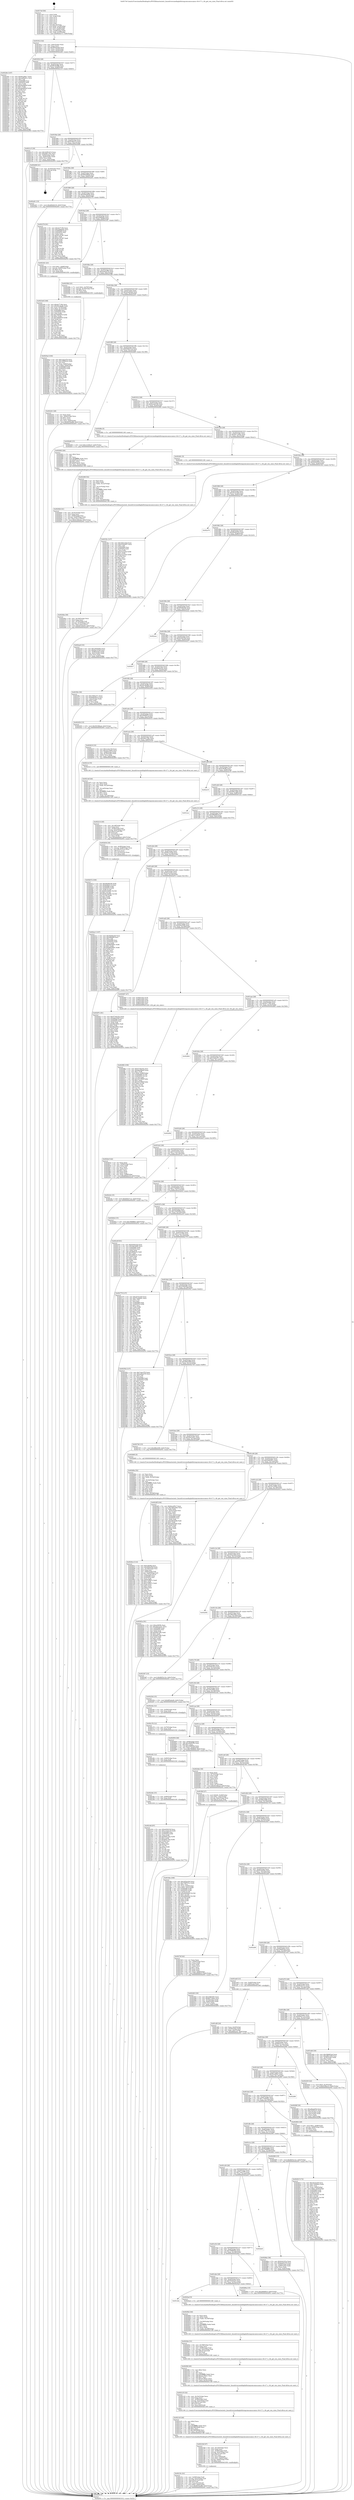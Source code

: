 digraph "0x4017e0" {
  label = "0x4017e0 (/mnt/c/Users/mathe/Desktop/tcc/POCII/binaries/extr_linuxdriversmediaplatformqcomcamsscamss-vfe-4-7.c_vfe_get_wm_sizes_Final-ollvm.out::main(0))"
  labelloc = "t"
  node[shape=record]

  Entry [label="",width=0.3,height=0.3,shape=circle,fillcolor=black,style=filled]
  "0x401812" [label="{
     0x401812 [32]\l
     | [instrs]\l
     &nbsp;&nbsp;0x401812 \<+6\>: mov -0x9c(%rbp),%eax\l
     &nbsp;&nbsp;0x401818 \<+2\>: mov %eax,%ecx\l
     &nbsp;&nbsp;0x40181a \<+6\>: sub $0x865eda40,%ecx\l
     &nbsp;&nbsp;0x401820 \<+6\>: mov %eax,-0xa0(%rbp)\l
     &nbsp;&nbsp;0x401826 \<+6\>: mov %ecx,-0xa4(%rbp)\l
     &nbsp;&nbsp;0x40182c \<+6\>: je 000000000040226c \<main+0xa8c\>\l
  }"]
  "0x40226c" [label="{
     0x40226c [147]\l
     | [instrs]\l
     &nbsp;&nbsp;0x40226c \<+5\>: mov $0x6eca90c7,%eax\l
     &nbsp;&nbsp;0x402271 \<+5\>: mov $0x2e80281c,%ecx\l
     &nbsp;&nbsp;0x402276 \<+2\>: mov $0x1,%dl\l
     &nbsp;&nbsp;0x402278 \<+7\>: mov 0x405068,%esi\l
     &nbsp;&nbsp;0x40227f \<+7\>: mov 0x405054,%edi\l
     &nbsp;&nbsp;0x402286 \<+3\>: mov %esi,%r8d\l
     &nbsp;&nbsp;0x402289 \<+7\>: add $0xabab662f,%r8d\l
     &nbsp;&nbsp;0x402290 \<+4\>: sub $0x1,%r8d\l
     &nbsp;&nbsp;0x402294 \<+7\>: sub $0xabab662f,%r8d\l
     &nbsp;&nbsp;0x40229b \<+4\>: imul %r8d,%esi\l
     &nbsp;&nbsp;0x40229f \<+3\>: and $0x1,%esi\l
     &nbsp;&nbsp;0x4022a2 \<+3\>: cmp $0x0,%esi\l
     &nbsp;&nbsp;0x4022a5 \<+4\>: sete %r9b\l
     &nbsp;&nbsp;0x4022a9 \<+3\>: cmp $0xa,%edi\l
     &nbsp;&nbsp;0x4022ac \<+4\>: setl %r10b\l
     &nbsp;&nbsp;0x4022b0 \<+3\>: mov %r9b,%r11b\l
     &nbsp;&nbsp;0x4022b3 \<+4\>: xor $0xff,%r11b\l
     &nbsp;&nbsp;0x4022b7 \<+3\>: mov %r10b,%bl\l
     &nbsp;&nbsp;0x4022ba \<+3\>: xor $0xff,%bl\l
     &nbsp;&nbsp;0x4022bd \<+3\>: xor $0x0,%dl\l
     &nbsp;&nbsp;0x4022c0 \<+3\>: mov %r11b,%r14b\l
     &nbsp;&nbsp;0x4022c3 \<+4\>: and $0x0,%r14b\l
     &nbsp;&nbsp;0x4022c7 \<+3\>: and %dl,%r9b\l
     &nbsp;&nbsp;0x4022ca \<+3\>: mov %bl,%r15b\l
     &nbsp;&nbsp;0x4022cd \<+4\>: and $0x0,%r15b\l
     &nbsp;&nbsp;0x4022d1 \<+3\>: and %dl,%r10b\l
     &nbsp;&nbsp;0x4022d4 \<+3\>: or %r9b,%r14b\l
     &nbsp;&nbsp;0x4022d7 \<+3\>: or %r10b,%r15b\l
     &nbsp;&nbsp;0x4022da \<+3\>: xor %r15b,%r14b\l
     &nbsp;&nbsp;0x4022dd \<+3\>: or %bl,%r11b\l
     &nbsp;&nbsp;0x4022e0 \<+4\>: xor $0xff,%r11b\l
     &nbsp;&nbsp;0x4022e4 \<+3\>: or $0x0,%dl\l
     &nbsp;&nbsp;0x4022e7 \<+3\>: and %dl,%r11b\l
     &nbsp;&nbsp;0x4022ea \<+3\>: or %r11b,%r14b\l
     &nbsp;&nbsp;0x4022ed \<+4\>: test $0x1,%r14b\l
     &nbsp;&nbsp;0x4022f1 \<+3\>: cmovne %ecx,%eax\l
     &nbsp;&nbsp;0x4022f4 \<+6\>: mov %eax,-0x9c(%rbp)\l
     &nbsp;&nbsp;0x4022fa \<+5\>: jmp 0000000000402f54 \<main+0x1774\>\l
  }"]
  "0x401832" [label="{
     0x401832 [28]\l
     | [instrs]\l
     &nbsp;&nbsp;0x401832 \<+5\>: jmp 0000000000401837 \<main+0x57\>\l
     &nbsp;&nbsp;0x401837 \<+6\>: mov -0xa0(%rbp),%eax\l
     &nbsp;&nbsp;0x40183d \<+5\>: sub $0x9035ed8b,%eax\l
     &nbsp;&nbsp;0x401842 \<+6\>: mov %eax,-0xa8(%rbp)\l
     &nbsp;&nbsp;0x401848 \<+6\>: je 00000000004021c5 \<main+0x9e5\>\l
  }"]
  Exit [label="",width=0.3,height=0.3,shape=circle,fillcolor=black,style=filled,peripheries=2]
  "0x4021c5" [label="{
     0x4021c5 [30]\l
     | [instrs]\l
     &nbsp;&nbsp;0x4021c5 \<+5\>: mov $0x3e561d14,%eax\l
     &nbsp;&nbsp;0x4021ca \<+5\>: mov $0xe90c13bc,%ecx\l
     &nbsp;&nbsp;0x4021cf \<+3\>: mov -0x64(%rbp),%edx\l
     &nbsp;&nbsp;0x4021d2 \<+3\>: cmp -0x60(%rbp),%edx\l
     &nbsp;&nbsp;0x4021d5 \<+3\>: cmovl %ecx,%eax\l
     &nbsp;&nbsp;0x4021d8 \<+6\>: mov %eax,-0x9c(%rbp)\l
     &nbsp;&nbsp;0x4021de \<+5\>: jmp 0000000000402f54 \<main+0x1774\>\l
  }"]
  "0x40184e" [label="{
     0x40184e [28]\l
     | [instrs]\l
     &nbsp;&nbsp;0x40184e \<+5\>: jmp 0000000000401853 \<main+0x73\>\l
     &nbsp;&nbsp;0x401853 \<+6\>: mov -0xa0(%rbp),%eax\l
     &nbsp;&nbsp;0x401859 \<+5\>: sub $0x91f6ae14,%eax\l
     &nbsp;&nbsp;0x40185e \<+6\>: mov %eax,-0xac(%rbp)\l
     &nbsp;&nbsp;0x401864 \<+6\>: je 0000000000402d46 \<main+0x1566\>\l
  }"]
  "0x402c9d" [label="{
     0x402c9d [97]\l
     | [instrs]\l
     &nbsp;&nbsp;0x402c9d \<+5\>: mov $0xdcf4433d,%ecx\l
     &nbsp;&nbsp;0x402ca2 \<+5\>: mov $0x131b21c8,%edx\l
     &nbsp;&nbsp;0x402ca7 \<+7\>: mov 0x405068,%esi\l
     &nbsp;&nbsp;0x402cae \<+8\>: mov 0x405054,%r8d\l
     &nbsp;&nbsp;0x402cb6 \<+3\>: mov %esi,%r9d\l
     &nbsp;&nbsp;0x402cb9 \<+7\>: add $0x85911fea,%r9d\l
     &nbsp;&nbsp;0x402cc0 \<+4\>: sub $0x1,%r9d\l
     &nbsp;&nbsp;0x402cc4 \<+7\>: sub $0x85911fea,%r9d\l
     &nbsp;&nbsp;0x402ccb \<+4\>: imul %r9d,%esi\l
     &nbsp;&nbsp;0x402ccf \<+3\>: and $0x1,%esi\l
     &nbsp;&nbsp;0x402cd2 \<+3\>: cmp $0x0,%esi\l
     &nbsp;&nbsp;0x402cd5 \<+4\>: sete %r10b\l
     &nbsp;&nbsp;0x402cd9 \<+4\>: cmp $0xa,%r8d\l
     &nbsp;&nbsp;0x402cdd \<+4\>: setl %r11b\l
     &nbsp;&nbsp;0x402ce1 \<+3\>: mov %r10b,%bl\l
     &nbsp;&nbsp;0x402ce4 \<+3\>: and %r11b,%bl\l
     &nbsp;&nbsp;0x402ce7 \<+3\>: xor %r11b,%r10b\l
     &nbsp;&nbsp;0x402cea \<+3\>: or %r10b,%bl\l
     &nbsp;&nbsp;0x402ced \<+3\>: test $0x1,%bl\l
     &nbsp;&nbsp;0x402cf0 \<+3\>: cmovne %edx,%ecx\l
     &nbsp;&nbsp;0x402cf3 \<+6\>: mov %ecx,-0x9c(%rbp)\l
     &nbsp;&nbsp;0x402cf9 \<+5\>: jmp 0000000000402f54 \<main+0x1774\>\l
  }"]
  "0x402d46" [label="{
     0x402d46 [21]\l
     | [instrs]\l
     &nbsp;&nbsp;0x402d46 \<+3\>: mov -0x34(%rbp),%eax\l
     &nbsp;&nbsp;0x402d49 \<+7\>: add $0x1a8,%rsp\l
     &nbsp;&nbsp;0x402d50 \<+1\>: pop %rbx\l
     &nbsp;&nbsp;0x402d51 \<+2\>: pop %r12\l
     &nbsp;&nbsp;0x402d53 \<+2\>: pop %r13\l
     &nbsp;&nbsp;0x402d55 \<+2\>: pop %r14\l
     &nbsp;&nbsp;0x402d57 \<+2\>: pop %r15\l
     &nbsp;&nbsp;0x402d59 \<+1\>: pop %rbp\l
     &nbsp;&nbsp;0x402d5a \<+1\>: ret\l
  }"]
  "0x40186a" [label="{
     0x40186a [28]\l
     | [instrs]\l
     &nbsp;&nbsp;0x40186a \<+5\>: jmp 000000000040186f \<main+0x8f\>\l
     &nbsp;&nbsp;0x40186f \<+6\>: mov -0xa0(%rbp),%eax\l
     &nbsp;&nbsp;0x401875 \<+5\>: sub $0x96e0d9e9,%eax\l
     &nbsp;&nbsp;0x40187a \<+6\>: mov %eax,-0xb0(%rbp)\l
     &nbsp;&nbsp;0x401880 \<+6\>: je 0000000000402a91 \<main+0x12b1\>\l
  }"]
  "0x402c8e" [label="{
     0x402c8e [15]\l
     | [instrs]\l
     &nbsp;&nbsp;0x402c8e \<+7\>: mov -0x90(%rbp),%rax\l
     &nbsp;&nbsp;0x402c95 \<+3\>: mov %rax,%rdi\l
     &nbsp;&nbsp;0x402c98 \<+5\>: call 0000000000401030 \<free@plt\>\l
     | [calls]\l
     &nbsp;&nbsp;0x401030 \{1\} (unknown)\l
  }"]
  "0x402a91" [label="{
     0x402a91 [15]\l
     | [instrs]\l
     &nbsp;&nbsp;0x402a91 \<+10\>: movl $0xd64d2216,-0x9c(%rbp)\l
     &nbsp;&nbsp;0x402a9b \<+5\>: jmp 0000000000402f54 \<main+0x1774\>\l
  }"]
  "0x401886" [label="{
     0x401886 [28]\l
     | [instrs]\l
     &nbsp;&nbsp;0x401886 \<+5\>: jmp 000000000040188b \<main+0xab\>\l
     &nbsp;&nbsp;0x40188b \<+6\>: mov -0xa0(%rbp),%eax\l
     &nbsp;&nbsp;0x401891 \<+5\>: sub $0xa0bade0b,%eax\l
     &nbsp;&nbsp;0x401896 \<+6\>: mov %eax,-0xb4(%rbp)\l
     &nbsp;&nbsp;0x40189c \<+6\>: je 0000000000402376 \<main+0xb96\>\l
  }"]
  "0x402c82" [label="{
     0x402c82 [12]\l
     | [instrs]\l
     &nbsp;&nbsp;0x402c82 \<+4\>: mov -0x80(%rbp),%rax\l
     &nbsp;&nbsp;0x402c86 \<+3\>: mov %rax,%rdi\l
     &nbsp;&nbsp;0x402c89 \<+5\>: call 0000000000401030 \<free@plt\>\l
     | [calls]\l
     &nbsp;&nbsp;0x401030 \{1\} (unknown)\l
  }"]
  "0x402376" [label="{
     0x402376 [91]\l
     | [instrs]\l
     &nbsp;&nbsp;0x402376 \<+5\>: mov $0xda7718b,%eax\l
     &nbsp;&nbsp;0x40237b \<+5\>: mov $0xa26fdade,%ecx\l
     &nbsp;&nbsp;0x402380 \<+7\>: mov 0x405068,%edx\l
     &nbsp;&nbsp;0x402387 \<+7\>: mov 0x405054,%esi\l
     &nbsp;&nbsp;0x40238e \<+2\>: mov %edx,%edi\l
     &nbsp;&nbsp;0x402390 \<+6\>: sub $0x61cdc387,%edi\l
     &nbsp;&nbsp;0x402396 \<+3\>: sub $0x1,%edi\l
     &nbsp;&nbsp;0x402399 \<+6\>: add $0x61cdc387,%edi\l
     &nbsp;&nbsp;0x40239f \<+3\>: imul %edi,%edx\l
     &nbsp;&nbsp;0x4023a2 \<+3\>: and $0x1,%edx\l
     &nbsp;&nbsp;0x4023a5 \<+3\>: cmp $0x0,%edx\l
     &nbsp;&nbsp;0x4023a8 \<+4\>: sete %r8b\l
     &nbsp;&nbsp;0x4023ac \<+3\>: cmp $0xa,%esi\l
     &nbsp;&nbsp;0x4023af \<+4\>: setl %r9b\l
     &nbsp;&nbsp;0x4023b3 \<+3\>: mov %r8b,%r10b\l
     &nbsp;&nbsp;0x4023b6 \<+3\>: and %r9b,%r10b\l
     &nbsp;&nbsp;0x4023b9 \<+3\>: xor %r9b,%r8b\l
     &nbsp;&nbsp;0x4023bc \<+3\>: or %r8b,%r10b\l
     &nbsp;&nbsp;0x4023bf \<+4\>: test $0x1,%r10b\l
     &nbsp;&nbsp;0x4023c3 \<+3\>: cmovne %ecx,%eax\l
     &nbsp;&nbsp;0x4023c6 \<+6\>: mov %eax,-0x9c(%rbp)\l
     &nbsp;&nbsp;0x4023cc \<+5\>: jmp 0000000000402f54 \<main+0x1774\>\l
  }"]
  "0x4018a2" [label="{
     0x4018a2 [28]\l
     | [instrs]\l
     &nbsp;&nbsp;0x4018a2 \<+5\>: jmp 00000000004018a7 \<main+0xc7\>\l
     &nbsp;&nbsp;0x4018a7 \<+6\>: mov -0xa0(%rbp),%eax\l
     &nbsp;&nbsp;0x4018ad \<+5\>: sub $0xa26fdade,%eax\l
     &nbsp;&nbsp;0x4018b2 \<+6\>: mov %eax,-0xb8(%rbp)\l
     &nbsp;&nbsp;0x4018b8 \<+6\>: je 00000000004023d1 \<main+0xbf1\>\l
  }"]
  "0x402c76" [label="{
     0x402c76 [12]\l
     | [instrs]\l
     &nbsp;&nbsp;0x402c76 \<+4\>: mov -0x70(%rbp),%rax\l
     &nbsp;&nbsp;0x402c7a \<+3\>: mov %rax,%rdi\l
     &nbsp;&nbsp;0x402c7d \<+5\>: call 0000000000401030 \<free@plt\>\l
     | [calls]\l
     &nbsp;&nbsp;0x401030 \{1\} (unknown)\l
  }"]
  "0x4023d1" [label="{
     0x4023d1 [23]\l
     | [instrs]\l
     &nbsp;&nbsp;0x4023d1 \<+7\>: movl $0x1,-0x68(%rbp)\l
     &nbsp;&nbsp;0x4023d8 \<+4\>: movslq -0x68(%rbp),%rax\l
     &nbsp;&nbsp;0x4023dc \<+4\>: shl $0x2,%rax\l
     &nbsp;&nbsp;0x4023e0 \<+3\>: mov %rax,%rdi\l
     &nbsp;&nbsp;0x4023e3 \<+5\>: call 0000000000401050 \<malloc@plt\>\l
     | [calls]\l
     &nbsp;&nbsp;0x401050 \{1\} (unknown)\l
  }"]
  "0x4018be" [label="{
     0x4018be [28]\l
     | [instrs]\l
     &nbsp;&nbsp;0x4018be \<+5\>: jmp 00000000004018c3 \<main+0xe3\>\l
     &nbsp;&nbsp;0x4018c3 \<+6\>: mov -0xa0(%rbp),%eax\l
     &nbsp;&nbsp;0x4018c9 \<+5\>: sub $0xaad2cd78,%eax\l
     &nbsp;&nbsp;0x4018ce \<+6\>: mov %eax,-0xbc(%rbp)\l
     &nbsp;&nbsp;0x4018d4 \<+6\>: je 000000000040258b \<main+0xdab\>\l
  }"]
  "0x402b72" [label="{
     0x402b72 [100]\l
     | [instrs]\l
     &nbsp;&nbsp;0x402b72 \<+5\>: mov $0xd936dc46,%edx\l
     &nbsp;&nbsp;0x402b77 \<+5\>: mov $0xb56b211d,%esi\l
     &nbsp;&nbsp;0x402b7c \<+8\>: mov 0x405068,%r8d\l
     &nbsp;&nbsp;0x402b84 \<+8\>: mov 0x405054,%r9d\l
     &nbsp;&nbsp;0x402b8c \<+3\>: mov %r8d,%r10d\l
     &nbsp;&nbsp;0x402b8f \<+7\>: sub $0x821bd581,%r10d\l
     &nbsp;&nbsp;0x402b96 \<+4\>: sub $0x1,%r10d\l
     &nbsp;&nbsp;0x402b9a \<+7\>: add $0x821bd581,%r10d\l
     &nbsp;&nbsp;0x402ba1 \<+4\>: imul %r10d,%r8d\l
     &nbsp;&nbsp;0x402ba5 \<+4\>: and $0x1,%r8d\l
     &nbsp;&nbsp;0x402ba9 \<+4\>: cmp $0x0,%r8d\l
     &nbsp;&nbsp;0x402bad \<+4\>: sete %r11b\l
     &nbsp;&nbsp;0x402bb1 \<+4\>: cmp $0xa,%r9d\l
     &nbsp;&nbsp;0x402bb5 \<+3\>: setl %bl\l
     &nbsp;&nbsp;0x402bb8 \<+3\>: mov %r11b,%r14b\l
     &nbsp;&nbsp;0x402bbb \<+3\>: and %bl,%r14b\l
     &nbsp;&nbsp;0x402bbe \<+3\>: xor %bl,%r11b\l
     &nbsp;&nbsp;0x402bc1 \<+3\>: or %r11b,%r14b\l
     &nbsp;&nbsp;0x402bc4 \<+4\>: test $0x1,%r14b\l
     &nbsp;&nbsp;0x402bc8 \<+3\>: cmovne %esi,%edx\l
     &nbsp;&nbsp;0x402bcb \<+6\>: mov %edx,-0x9c(%rbp)\l
     &nbsp;&nbsp;0x402bd1 \<+5\>: jmp 0000000000402f54 \<main+0x1774\>\l
  }"]
  "0x40258b" [label="{
     0x40258b [23]\l
     | [instrs]\l
     &nbsp;&nbsp;0x40258b \<+7\>: movl $0x1,-0x78(%rbp)\l
     &nbsp;&nbsp;0x402592 \<+4\>: movslq -0x78(%rbp),%rax\l
     &nbsp;&nbsp;0x402596 \<+4\>: shl $0x2,%rax\l
     &nbsp;&nbsp;0x40259a \<+3\>: mov %rax,%rdi\l
     &nbsp;&nbsp;0x40259d \<+5\>: call 0000000000401050 \<malloc@plt\>\l
     | [calls]\l
     &nbsp;&nbsp;0x401050 \{1\} (unknown)\l
  }"]
  "0x4018da" [label="{
     0x4018da [28]\l
     | [instrs]\l
     &nbsp;&nbsp;0x4018da \<+5\>: jmp 00000000004018df \<main+0xff\>\l
     &nbsp;&nbsp;0x4018df \<+6\>: mov -0xa0(%rbp),%eax\l
     &nbsp;&nbsp;0x4018e5 \<+5\>: sub $0xabaa9ae4,%eax\l
     &nbsp;&nbsp;0x4018ea \<+6\>: mov %eax,-0xc0(%rbp)\l
     &nbsp;&nbsp;0x4018f0 \<+6\>: je 0000000000402241 \<main+0xa61\>\l
  }"]
  "0x4029f2" [label="{
     0x4029f2 [159]\l
     | [instrs]\l
     &nbsp;&nbsp;0x4029f2 \<+5\>: mov $0x573d235a,%esi\l
     &nbsp;&nbsp;0x4029f7 \<+5\>: mov $0x96e0d9e9,%eax\l
     &nbsp;&nbsp;0x4029fc \<+3\>: mov $0x1,%r9b\l
     &nbsp;&nbsp;0x4029ff \<+10\>: movl $0x0,-0x98(%rbp)\l
     &nbsp;&nbsp;0x402a09 \<+8\>: mov 0x405068,%r10d\l
     &nbsp;&nbsp;0x402a11 \<+8\>: mov 0x405054,%r11d\l
     &nbsp;&nbsp;0x402a19 \<+3\>: mov %r10d,%ebx\l
     &nbsp;&nbsp;0x402a1c \<+6\>: add $0x3431964f,%ebx\l
     &nbsp;&nbsp;0x402a22 \<+3\>: sub $0x1,%ebx\l
     &nbsp;&nbsp;0x402a25 \<+6\>: sub $0x3431964f,%ebx\l
     &nbsp;&nbsp;0x402a2b \<+4\>: imul %ebx,%r10d\l
     &nbsp;&nbsp;0x402a2f \<+4\>: and $0x1,%r10d\l
     &nbsp;&nbsp;0x402a33 \<+4\>: cmp $0x0,%r10d\l
     &nbsp;&nbsp;0x402a37 \<+4\>: sete %r14b\l
     &nbsp;&nbsp;0x402a3b \<+4\>: cmp $0xa,%r11d\l
     &nbsp;&nbsp;0x402a3f \<+4\>: setl %r15b\l
     &nbsp;&nbsp;0x402a43 \<+3\>: mov %r14b,%r12b\l
     &nbsp;&nbsp;0x402a46 \<+4\>: xor $0xff,%r12b\l
     &nbsp;&nbsp;0x402a4a \<+3\>: mov %r15b,%r13b\l
     &nbsp;&nbsp;0x402a4d \<+4\>: xor $0xff,%r13b\l
     &nbsp;&nbsp;0x402a51 \<+4\>: xor $0x1,%r9b\l
     &nbsp;&nbsp;0x402a55 \<+3\>: mov %r12b,%cl\l
     &nbsp;&nbsp;0x402a58 \<+3\>: and $0xff,%cl\l
     &nbsp;&nbsp;0x402a5b \<+3\>: and %r9b,%r14b\l
     &nbsp;&nbsp;0x402a5e \<+3\>: mov %r13b,%dl\l
     &nbsp;&nbsp;0x402a61 \<+3\>: and $0xff,%dl\l
     &nbsp;&nbsp;0x402a64 \<+3\>: and %r9b,%r15b\l
     &nbsp;&nbsp;0x402a67 \<+3\>: or %r14b,%cl\l
     &nbsp;&nbsp;0x402a6a \<+3\>: or %r15b,%dl\l
     &nbsp;&nbsp;0x402a6d \<+2\>: xor %dl,%cl\l
     &nbsp;&nbsp;0x402a6f \<+3\>: or %r13b,%r12b\l
     &nbsp;&nbsp;0x402a72 \<+4\>: xor $0xff,%r12b\l
     &nbsp;&nbsp;0x402a76 \<+4\>: or $0x1,%r9b\l
     &nbsp;&nbsp;0x402a7a \<+3\>: and %r9b,%r12b\l
     &nbsp;&nbsp;0x402a7d \<+3\>: or %r12b,%cl\l
     &nbsp;&nbsp;0x402a80 \<+3\>: test $0x1,%cl\l
     &nbsp;&nbsp;0x402a83 \<+3\>: cmovne %eax,%esi\l
     &nbsp;&nbsp;0x402a86 \<+6\>: mov %esi,-0x9c(%rbp)\l
     &nbsp;&nbsp;0x402a8c \<+5\>: jmp 0000000000402f54 \<main+0x1774\>\l
  }"]
  "0x402241" [label="{
     0x402241 [28]\l
     | [instrs]\l
     &nbsp;&nbsp;0x402241 \<+2\>: xor %eax,%eax\l
     &nbsp;&nbsp;0x402243 \<+3\>: mov -0x64(%rbp),%ecx\l
     &nbsp;&nbsp;0x402246 \<+3\>: sub $0x1,%eax\l
     &nbsp;&nbsp;0x402249 \<+2\>: sub %eax,%ecx\l
     &nbsp;&nbsp;0x40224b \<+3\>: mov %ecx,-0x64(%rbp)\l
     &nbsp;&nbsp;0x40224e \<+10\>: movl $0x9035ed8b,-0x9c(%rbp)\l
     &nbsp;&nbsp;0x402258 \<+5\>: jmp 0000000000402f54 \<main+0x1774\>\l
  }"]
  "0x4018f6" [label="{
     0x4018f6 [28]\l
     | [instrs]\l
     &nbsp;&nbsp;0x4018f6 \<+5\>: jmp 00000000004018fb \<main+0x11b\>\l
     &nbsp;&nbsp;0x4018fb \<+6\>: mov -0xa0(%rbp),%eax\l
     &nbsp;&nbsp;0x401901 \<+5\>: sub $0xb56b211d,%eax\l
     &nbsp;&nbsp;0x401906 \<+6\>: mov %eax,-0xc4(%rbp)\l
     &nbsp;&nbsp;0x40190c \<+6\>: je 0000000000402bd6 \<main+0x13f6\>\l
  }"]
  "0x40292b" [label="{
     0x40292b [41]\l
     | [instrs]\l
     &nbsp;&nbsp;0x40292b \<+6\>: mov -0x1bc(%rbp),%ecx\l
     &nbsp;&nbsp;0x402931 \<+3\>: imul %eax,%ecx\l
     &nbsp;&nbsp;0x402934 \<+7\>: mov -0x90(%rbp),%rsi\l
     &nbsp;&nbsp;0x40293b \<+7\>: movslq -0x94(%rbp),%rdi\l
     &nbsp;&nbsp;0x402942 \<+3\>: mov %ecx,(%rsi,%rdi,4)\l
     &nbsp;&nbsp;0x402945 \<+10\>: movl $0x4128a4aa,-0x9c(%rbp)\l
     &nbsp;&nbsp;0x40294f \<+5\>: jmp 0000000000402f54 \<main+0x1774\>\l
  }"]
  "0x402bd6" [label="{
     0x402bd6 [15]\l
     | [instrs]\l
     &nbsp;&nbsp;0x402bd6 \<+10\>: movl $0x12160ce7,-0x9c(%rbp)\l
     &nbsp;&nbsp;0x402be0 \<+5\>: jmp 0000000000402f54 \<main+0x1774\>\l
  }"]
  "0x401912" [label="{
     0x401912 [28]\l
     | [instrs]\l
     &nbsp;&nbsp;0x401912 \<+5\>: jmp 0000000000401917 \<main+0x137\>\l
     &nbsp;&nbsp;0x401917 \<+6\>: mov -0xa0(%rbp),%eax\l
     &nbsp;&nbsp;0x40191d \<+5\>: sub $0xba2eb140,%eax\l
     &nbsp;&nbsp;0x401922 \<+6\>: mov %eax,-0xc8(%rbp)\l
     &nbsp;&nbsp;0x401928 \<+6\>: je 00000000004028fe \<main+0x111e\>\l
  }"]
  "0x402903" [label="{
     0x402903 [40]\l
     | [instrs]\l
     &nbsp;&nbsp;0x402903 \<+5\>: mov $0x2,%ecx\l
     &nbsp;&nbsp;0x402908 \<+1\>: cltd\l
     &nbsp;&nbsp;0x402909 \<+2\>: idiv %ecx\l
     &nbsp;&nbsp;0x40290b \<+6\>: imul $0xfffffffe,%edx,%ecx\l
     &nbsp;&nbsp;0x402911 \<+6\>: sub $0x87eea31,%ecx\l
     &nbsp;&nbsp;0x402917 \<+3\>: add $0x1,%ecx\l
     &nbsp;&nbsp;0x40291a \<+6\>: add $0x87eea31,%ecx\l
     &nbsp;&nbsp;0x402920 \<+6\>: mov %ecx,-0x1bc(%rbp)\l
     &nbsp;&nbsp;0x402926 \<+5\>: call 0000000000401160 \<next_i\>\l
     | [calls]\l
     &nbsp;&nbsp;0x401160 \{1\} (/mnt/c/Users/mathe/Desktop/tcc/POCII/binaries/extr_linuxdriversmediaplatformqcomcamsscamss-vfe-4-7.c_vfe_get_wm_sizes_Final-ollvm.out::next_i)\l
  }"]
  "0x4028fe" [label="{
     0x4028fe [5]\l
     | [instrs]\l
     &nbsp;&nbsp;0x4028fe \<+5\>: call 0000000000401160 \<next_i\>\l
     | [calls]\l
     &nbsp;&nbsp;0x401160 \{1\} (/mnt/c/Users/mathe/Desktop/tcc/POCII/binaries/extr_linuxdriversmediaplatformqcomcamsscamss-vfe-4-7.c_vfe_get_wm_sizes_Final-ollvm.out::next_i)\l
  }"]
  "0x40192e" [label="{
     0x40192e [28]\l
     | [instrs]\l
     &nbsp;&nbsp;0x40192e \<+5\>: jmp 0000000000401933 \<main+0x153\>\l
     &nbsp;&nbsp;0x401933 \<+6\>: mov -0xa0(%rbp),%eax\l
     &nbsp;&nbsp;0x401939 \<+5\>: sub $0xbb71e8ee,%eax\l
     &nbsp;&nbsp;0x40193e \<+6\>: mov %eax,-0xcc(%rbp)\l
     &nbsp;&nbsp;0x401944 \<+6\>: je 0000000000402481 \<main+0xca1\>\l
  }"]
  "0x40281f" [label="{
     0x40281f [172]\l
     | [instrs]\l
     &nbsp;&nbsp;0x40281f \<+5\>: mov $0xc610c429,%ecx\l
     &nbsp;&nbsp;0x402824 \<+5\>: mov $0x176094e5,%edx\l
     &nbsp;&nbsp;0x402829 \<+3\>: mov $0x1,%sil\l
     &nbsp;&nbsp;0x40282c \<+7\>: mov %rax,-0x90(%rbp)\l
     &nbsp;&nbsp;0x402833 \<+10\>: movl $0x0,-0x94(%rbp)\l
     &nbsp;&nbsp;0x40283d \<+8\>: mov 0x405068,%r8d\l
     &nbsp;&nbsp;0x402845 \<+8\>: mov 0x405054,%r9d\l
     &nbsp;&nbsp;0x40284d \<+3\>: mov %r8d,%r10d\l
     &nbsp;&nbsp;0x402850 \<+7\>: add $0xc52b815c,%r10d\l
     &nbsp;&nbsp;0x402857 \<+4\>: sub $0x1,%r10d\l
     &nbsp;&nbsp;0x40285b \<+7\>: sub $0xc52b815c,%r10d\l
     &nbsp;&nbsp;0x402862 \<+4\>: imul %r10d,%r8d\l
     &nbsp;&nbsp;0x402866 \<+4\>: and $0x1,%r8d\l
     &nbsp;&nbsp;0x40286a \<+4\>: cmp $0x0,%r8d\l
     &nbsp;&nbsp;0x40286e \<+4\>: sete %r11b\l
     &nbsp;&nbsp;0x402872 \<+4\>: cmp $0xa,%r9d\l
     &nbsp;&nbsp;0x402876 \<+3\>: setl %bl\l
     &nbsp;&nbsp;0x402879 \<+3\>: mov %r11b,%r14b\l
     &nbsp;&nbsp;0x40287c \<+4\>: xor $0xff,%r14b\l
     &nbsp;&nbsp;0x402880 \<+3\>: mov %bl,%r15b\l
     &nbsp;&nbsp;0x402883 \<+4\>: xor $0xff,%r15b\l
     &nbsp;&nbsp;0x402887 \<+4\>: xor $0x0,%sil\l
     &nbsp;&nbsp;0x40288b \<+3\>: mov %r14b,%r12b\l
     &nbsp;&nbsp;0x40288e \<+4\>: and $0x0,%r12b\l
     &nbsp;&nbsp;0x402892 \<+3\>: and %sil,%r11b\l
     &nbsp;&nbsp;0x402895 \<+3\>: mov %r15b,%r13b\l
     &nbsp;&nbsp;0x402898 \<+4\>: and $0x0,%r13b\l
     &nbsp;&nbsp;0x40289c \<+3\>: and %sil,%bl\l
     &nbsp;&nbsp;0x40289f \<+3\>: or %r11b,%r12b\l
     &nbsp;&nbsp;0x4028a2 \<+3\>: or %bl,%r13b\l
     &nbsp;&nbsp;0x4028a5 \<+3\>: xor %r13b,%r12b\l
     &nbsp;&nbsp;0x4028a8 \<+3\>: or %r15b,%r14b\l
     &nbsp;&nbsp;0x4028ab \<+4\>: xor $0xff,%r14b\l
     &nbsp;&nbsp;0x4028af \<+4\>: or $0x0,%sil\l
     &nbsp;&nbsp;0x4028b3 \<+3\>: and %sil,%r14b\l
     &nbsp;&nbsp;0x4028b6 \<+3\>: or %r14b,%r12b\l
     &nbsp;&nbsp;0x4028b9 \<+4\>: test $0x1,%r12b\l
     &nbsp;&nbsp;0x4028bd \<+3\>: cmovne %edx,%ecx\l
     &nbsp;&nbsp;0x4028c0 \<+6\>: mov %ecx,-0x9c(%rbp)\l
     &nbsp;&nbsp;0x4028c6 \<+5\>: jmp 0000000000402f54 \<main+0x1774\>\l
  }"]
  "0x402481" [label="{
     0x402481 [5]\l
     | [instrs]\l
     &nbsp;&nbsp;0x402481 \<+5\>: call 0000000000401160 \<next_i\>\l
     | [calls]\l
     &nbsp;&nbsp;0x401160 \{1\} (/mnt/c/Users/mathe/Desktop/tcc/POCII/binaries/extr_linuxdriversmediaplatformqcomcamsscamss-vfe-4-7.c_vfe_get_wm_sizes_Final-ollvm.out::next_i)\l
  }"]
  "0x40194a" [label="{
     0x40194a [28]\l
     | [instrs]\l
     &nbsp;&nbsp;0x40194a \<+5\>: jmp 000000000040194f \<main+0x16f\>\l
     &nbsp;&nbsp;0x40194f \<+6\>: mov -0xa0(%rbp),%eax\l
     &nbsp;&nbsp;0x401955 \<+5\>: sub $0xbdb40614,%eax\l
     &nbsp;&nbsp;0x40195a \<+6\>: mov %eax,-0xd0(%rbp)\l
     &nbsp;&nbsp;0x401960 \<+6\>: je 0000000000401f2c \<main+0x74c\>\l
  }"]
  "0x4026ce" [label="{
     0x4026ce [114]\l
     | [instrs]\l
     &nbsp;&nbsp;0x4026ce \<+5\>: mov $0xec6fcffa,%ecx\l
     &nbsp;&nbsp;0x4026d3 \<+5\>: mov $0x2802e5bf,%edx\l
     &nbsp;&nbsp;0x4026d8 \<+6\>: mov -0x1b8(%rbp),%esi\l
     &nbsp;&nbsp;0x4026de \<+3\>: imul %eax,%esi\l
     &nbsp;&nbsp;0x4026e1 \<+4\>: mov -0x80(%rbp),%r8\l
     &nbsp;&nbsp;0x4026e5 \<+7\>: movslq -0x84(%rbp),%r9\l
     &nbsp;&nbsp;0x4026ec \<+4\>: mov %esi,(%r8,%r9,4)\l
     &nbsp;&nbsp;0x4026f0 \<+7\>: mov 0x405068,%eax\l
     &nbsp;&nbsp;0x4026f7 \<+7\>: mov 0x405054,%esi\l
     &nbsp;&nbsp;0x4026fe \<+2\>: mov %eax,%edi\l
     &nbsp;&nbsp;0x402700 \<+6\>: add $0x374fbb7c,%edi\l
     &nbsp;&nbsp;0x402706 \<+3\>: sub $0x1,%edi\l
     &nbsp;&nbsp;0x402709 \<+6\>: sub $0x374fbb7c,%edi\l
     &nbsp;&nbsp;0x40270f \<+3\>: imul %edi,%eax\l
     &nbsp;&nbsp;0x402712 \<+3\>: and $0x1,%eax\l
     &nbsp;&nbsp;0x402715 \<+3\>: cmp $0x0,%eax\l
     &nbsp;&nbsp;0x402718 \<+4\>: sete %r10b\l
     &nbsp;&nbsp;0x40271c \<+3\>: cmp $0xa,%esi\l
     &nbsp;&nbsp;0x40271f \<+4\>: setl %r11b\l
     &nbsp;&nbsp;0x402723 \<+3\>: mov %r10b,%bl\l
     &nbsp;&nbsp;0x402726 \<+3\>: and %r11b,%bl\l
     &nbsp;&nbsp;0x402729 \<+3\>: xor %r11b,%r10b\l
     &nbsp;&nbsp;0x40272c \<+3\>: or %r10b,%bl\l
     &nbsp;&nbsp;0x40272f \<+3\>: test $0x1,%bl\l
     &nbsp;&nbsp;0x402732 \<+3\>: cmovne %edx,%ecx\l
     &nbsp;&nbsp;0x402735 \<+6\>: mov %ecx,-0x9c(%rbp)\l
     &nbsp;&nbsp;0x40273b \<+5\>: jmp 0000000000402f54 \<main+0x1774\>\l
  }"]
  "0x401f2c" [label="{
     0x401f2c [147]\l
     | [instrs]\l
     &nbsp;&nbsp;0x401f2c \<+5\>: mov $0x345ac42d,%eax\l
     &nbsp;&nbsp;0x401f31 \<+5\>: mov $0x476a2937,%ecx\l
     &nbsp;&nbsp;0x401f36 \<+2\>: mov $0x1,%dl\l
     &nbsp;&nbsp;0x401f38 \<+7\>: mov 0x405068,%esi\l
     &nbsp;&nbsp;0x401f3f \<+7\>: mov 0x405054,%edi\l
     &nbsp;&nbsp;0x401f46 \<+3\>: mov %esi,%r8d\l
     &nbsp;&nbsp;0x401f49 \<+7\>: sub $0xa7ea3a5e,%r8d\l
     &nbsp;&nbsp;0x401f50 \<+4\>: sub $0x1,%r8d\l
     &nbsp;&nbsp;0x401f54 \<+7\>: add $0xa7ea3a5e,%r8d\l
     &nbsp;&nbsp;0x401f5b \<+4\>: imul %r8d,%esi\l
     &nbsp;&nbsp;0x401f5f \<+3\>: and $0x1,%esi\l
     &nbsp;&nbsp;0x401f62 \<+3\>: cmp $0x0,%esi\l
     &nbsp;&nbsp;0x401f65 \<+4\>: sete %r9b\l
     &nbsp;&nbsp;0x401f69 \<+3\>: cmp $0xa,%edi\l
     &nbsp;&nbsp;0x401f6c \<+4\>: setl %r10b\l
     &nbsp;&nbsp;0x401f70 \<+3\>: mov %r9b,%r11b\l
     &nbsp;&nbsp;0x401f73 \<+4\>: xor $0xff,%r11b\l
     &nbsp;&nbsp;0x401f77 \<+3\>: mov %r10b,%bl\l
     &nbsp;&nbsp;0x401f7a \<+3\>: xor $0xff,%bl\l
     &nbsp;&nbsp;0x401f7d \<+3\>: xor $0x0,%dl\l
     &nbsp;&nbsp;0x401f80 \<+3\>: mov %r11b,%r14b\l
     &nbsp;&nbsp;0x401f83 \<+4\>: and $0x0,%r14b\l
     &nbsp;&nbsp;0x401f87 \<+3\>: and %dl,%r9b\l
     &nbsp;&nbsp;0x401f8a \<+3\>: mov %bl,%r15b\l
     &nbsp;&nbsp;0x401f8d \<+4\>: and $0x0,%r15b\l
     &nbsp;&nbsp;0x401f91 \<+3\>: and %dl,%r10b\l
     &nbsp;&nbsp;0x401f94 \<+3\>: or %r9b,%r14b\l
     &nbsp;&nbsp;0x401f97 \<+3\>: or %r10b,%r15b\l
     &nbsp;&nbsp;0x401f9a \<+3\>: xor %r15b,%r14b\l
     &nbsp;&nbsp;0x401f9d \<+3\>: or %bl,%r11b\l
     &nbsp;&nbsp;0x401fa0 \<+4\>: xor $0xff,%r11b\l
     &nbsp;&nbsp;0x401fa4 \<+3\>: or $0x0,%dl\l
     &nbsp;&nbsp;0x401fa7 \<+3\>: and %dl,%r11b\l
     &nbsp;&nbsp;0x401faa \<+3\>: or %r11b,%r14b\l
     &nbsp;&nbsp;0x401fad \<+4\>: test $0x1,%r14b\l
     &nbsp;&nbsp;0x401fb1 \<+3\>: cmovne %ecx,%eax\l
     &nbsp;&nbsp;0x401fb4 \<+6\>: mov %eax,-0x9c(%rbp)\l
     &nbsp;&nbsp;0x401fba \<+5\>: jmp 0000000000402f54 \<main+0x1774\>\l
  }"]
  "0x401966" [label="{
     0x401966 [28]\l
     | [instrs]\l
     &nbsp;&nbsp;0x401966 \<+5\>: jmp 000000000040196b \<main+0x18b\>\l
     &nbsp;&nbsp;0x40196b \<+6\>: mov -0xa0(%rbp),%eax\l
     &nbsp;&nbsp;0x401971 \<+5\>: sub $0xc610c429,%eax\l
     &nbsp;&nbsp;0x401976 \<+6\>: mov %eax,-0xd4(%rbp)\l
     &nbsp;&nbsp;0x40197c \<+6\>: je 0000000000402e79 \<main+0x1699\>\l
  }"]
  "0x40269a" [label="{
     0x40269a [52]\l
     | [instrs]\l
     &nbsp;&nbsp;0x40269a \<+2\>: xor %ecx,%ecx\l
     &nbsp;&nbsp;0x40269c \<+5\>: mov $0x2,%edx\l
     &nbsp;&nbsp;0x4026a1 \<+6\>: mov %edx,-0x1b4(%rbp)\l
     &nbsp;&nbsp;0x4026a7 \<+1\>: cltd\l
     &nbsp;&nbsp;0x4026a8 \<+6\>: mov -0x1b4(%rbp),%esi\l
     &nbsp;&nbsp;0x4026ae \<+2\>: idiv %esi\l
     &nbsp;&nbsp;0x4026b0 \<+6\>: imul $0xfffffffe,%edx,%edx\l
     &nbsp;&nbsp;0x4026b6 \<+2\>: mov %ecx,%edi\l
     &nbsp;&nbsp;0x4026b8 \<+2\>: sub %edx,%edi\l
     &nbsp;&nbsp;0x4026ba \<+2\>: mov %ecx,%edx\l
     &nbsp;&nbsp;0x4026bc \<+3\>: sub $0x1,%edx\l
     &nbsp;&nbsp;0x4026bf \<+2\>: add %edx,%edi\l
     &nbsp;&nbsp;0x4026c1 \<+2\>: sub %edi,%ecx\l
     &nbsp;&nbsp;0x4026c3 \<+6\>: mov %ecx,-0x1b8(%rbp)\l
     &nbsp;&nbsp;0x4026c9 \<+5\>: call 0000000000401160 \<next_i\>\l
     | [calls]\l
     &nbsp;&nbsp;0x401160 \{1\} (/mnt/c/Users/mathe/Desktop/tcc/POCII/binaries/extr_linuxdriversmediaplatformqcomcamsscamss-vfe-4-7.c_vfe_get_wm_sizes_Final-ollvm.out::next_i)\l
  }"]
  "0x402e79" [label="{
     0x402e79\l
  }", style=dashed]
  "0x401982" [label="{
     0x401982 [28]\l
     | [instrs]\l
     &nbsp;&nbsp;0x401982 \<+5\>: jmp 0000000000401987 \<main+0x1a7\>\l
     &nbsp;&nbsp;0x401987 \<+6\>: mov -0xa0(%rbp),%eax\l
     &nbsp;&nbsp;0x40198d \<+5\>: sub $0xd64d2216,%eax\l
     &nbsp;&nbsp;0x401992 \<+6\>: mov %eax,-0xd8(%rbp)\l
     &nbsp;&nbsp;0x401998 \<+6\>: je 0000000000402aa0 \<main+0x12c0\>\l
  }"]
  "0x4025a2" [label="{
     0x4025a2 [104]\l
     | [instrs]\l
     &nbsp;&nbsp;0x4025a2 \<+5\>: mov $0x7aae1f70,%ecx\l
     &nbsp;&nbsp;0x4025a7 \<+5\>: mov $0x7bf88454,%edx\l
     &nbsp;&nbsp;0x4025ac \<+2\>: xor %esi,%esi\l
     &nbsp;&nbsp;0x4025ae \<+4\>: mov %rax,-0x80(%rbp)\l
     &nbsp;&nbsp;0x4025b2 \<+10\>: movl $0x0,-0x84(%rbp)\l
     &nbsp;&nbsp;0x4025bc \<+8\>: mov 0x405068,%r8d\l
     &nbsp;&nbsp;0x4025c4 \<+8\>: mov 0x405054,%r9d\l
     &nbsp;&nbsp;0x4025cc \<+3\>: sub $0x1,%esi\l
     &nbsp;&nbsp;0x4025cf \<+3\>: mov %r8d,%r10d\l
     &nbsp;&nbsp;0x4025d2 \<+3\>: add %esi,%r10d\l
     &nbsp;&nbsp;0x4025d5 \<+4\>: imul %r10d,%r8d\l
     &nbsp;&nbsp;0x4025d9 \<+4\>: and $0x1,%r8d\l
     &nbsp;&nbsp;0x4025dd \<+4\>: cmp $0x0,%r8d\l
     &nbsp;&nbsp;0x4025e1 \<+4\>: sete %r11b\l
     &nbsp;&nbsp;0x4025e5 \<+4\>: cmp $0xa,%r9d\l
     &nbsp;&nbsp;0x4025e9 \<+3\>: setl %bl\l
     &nbsp;&nbsp;0x4025ec \<+3\>: mov %r11b,%r14b\l
     &nbsp;&nbsp;0x4025ef \<+3\>: and %bl,%r14b\l
     &nbsp;&nbsp;0x4025f2 \<+3\>: xor %bl,%r11b\l
     &nbsp;&nbsp;0x4025f5 \<+3\>: or %r11b,%r14b\l
     &nbsp;&nbsp;0x4025f8 \<+4\>: test $0x1,%r14b\l
     &nbsp;&nbsp;0x4025fc \<+3\>: cmovne %edx,%ecx\l
     &nbsp;&nbsp;0x4025ff \<+6\>: mov %ecx,-0x9c(%rbp)\l
     &nbsp;&nbsp;0x402605 \<+5\>: jmp 0000000000402f54 \<main+0x1774\>\l
  }"]
  "0x402aa0" [label="{
     0x402aa0 [33]\l
     | [instrs]\l
     &nbsp;&nbsp;0x402aa0 \<+5\>: mov $0x19e92db4,%eax\l
     &nbsp;&nbsp;0x402aa5 \<+5\>: mov $0xf4a143a8,%ecx\l
     &nbsp;&nbsp;0x402aaa \<+6\>: mov -0x98(%rbp),%edx\l
     &nbsp;&nbsp;0x402ab0 \<+3\>: cmp -0x4c(%rbp),%edx\l
     &nbsp;&nbsp;0x402ab3 \<+3\>: cmovl %ecx,%eax\l
     &nbsp;&nbsp;0x402ab6 \<+6\>: mov %eax,-0x9c(%rbp)\l
     &nbsp;&nbsp;0x402abc \<+5\>: jmp 0000000000402f54 \<main+0x1774\>\l
  }"]
  "0x40199e" [label="{
     0x40199e [28]\l
     | [instrs]\l
     &nbsp;&nbsp;0x40199e \<+5\>: jmp 00000000004019a3 \<main+0x1c3\>\l
     &nbsp;&nbsp;0x4019a3 \<+6\>: mov -0xa0(%rbp),%eax\l
     &nbsp;&nbsp;0x4019a9 \<+5\>: sub $0xd936dc46,%eax\l
     &nbsp;&nbsp;0x4019ae \<+6\>: mov %eax,-0xdc(%rbp)\l
     &nbsp;&nbsp;0x4019b4 \<+6\>: je 0000000000402eea \<main+0x170a\>\l
  }"]
  "0x4024ba" [label="{
     0x4024ba [36]\l
     | [instrs]\l
     &nbsp;&nbsp;0x4024ba \<+6\>: mov -0x1b0(%rbp),%ecx\l
     &nbsp;&nbsp;0x4024c0 \<+3\>: imul %eax,%ecx\l
     &nbsp;&nbsp;0x4024c3 \<+4\>: mov -0x70(%rbp),%r8\l
     &nbsp;&nbsp;0x4024c7 \<+4\>: movslq -0x74(%rbp),%r9\l
     &nbsp;&nbsp;0x4024cb \<+4\>: mov %ecx,(%r8,%r9,4)\l
     &nbsp;&nbsp;0x4024cf \<+10\>: movl $0x447d3b30,-0x9c(%rbp)\l
     &nbsp;&nbsp;0x4024d9 \<+5\>: jmp 0000000000402f54 \<main+0x1774\>\l
  }"]
  "0x402eea" [label="{
     0x402eea\l
  }", style=dashed]
  "0x4019ba" [label="{
     0x4019ba [28]\l
     | [instrs]\l
     &nbsp;&nbsp;0x4019ba \<+5\>: jmp 00000000004019bf \<main+0x1df\>\l
     &nbsp;&nbsp;0x4019bf \<+6\>: mov -0xa0(%rbp),%eax\l
     &nbsp;&nbsp;0x4019c5 \<+5\>: sub $0xdcf4433d,%eax\l
     &nbsp;&nbsp;0x4019ca \<+6\>: mov %eax,-0xe0(%rbp)\l
     &nbsp;&nbsp;0x4019d0 \<+6\>: je 0000000000402f17 \<main+0x1737\>\l
  }"]
  "0x402486" [label="{
     0x402486 [52]\l
     | [instrs]\l
     &nbsp;&nbsp;0x402486 \<+2\>: xor %ecx,%ecx\l
     &nbsp;&nbsp;0x402488 \<+5\>: mov $0x2,%edx\l
     &nbsp;&nbsp;0x40248d \<+6\>: mov %edx,-0x1ac(%rbp)\l
     &nbsp;&nbsp;0x402493 \<+1\>: cltd\l
     &nbsp;&nbsp;0x402494 \<+6\>: mov -0x1ac(%rbp),%esi\l
     &nbsp;&nbsp;0x40249a \<+2\>: idiv %esi\l
     &nbsp;&nbsp;0x40249c \<+6\>: imul $0xfffffffe,%edx,%edx\l
     &nbsp;&nbsp;0x4024a2 \<+2\>: mov %ecx,%edi\l
     &nbsp;&nbsp;0x4024a4 \<+2\>: sub %edx,%edi\l
     &nbsp;&nbsp;0x4024a6 \<+2\>: mov %ecx,%edx\l
     &nbsp;&nbsp;0x4024a8 \<+3\>: sub $0x1,%edx\l
     &nbsp;&nbsp;0x4024ab \<+2\>: add %edx,%edi\l
     &nbsp;&nbsp;0x4024ad \<+2\>: sub %edi,%ecx\l
     &nbsp;&nbsp;0x4024af \<+6\>: mov %ecx,-0x1b0(%rbp)\l
     &nbsp;&nbsp;0x4024b5 \<+5\>: call 0000000000401160 \<next_i\>\l
     | [calls]\l
     &nbsp;&nbsp;0x401160 \{1\} (/mnt/c/Users/mathe/Desktop/tcc/POCII/binaries/extr_linuxdriversmediaplatformqcomcamsscamss-vfe-4-7.c_vfe_get_wm_sizes_Final-ollvm.out::next_i)\l
  }"]
  "0x402f17" [label="{
     0x402f17\l
  }", style=dashed]
  "0x4019d6" [label="{
     0x4019d6 [28]\l
     | [instrs]\l
     &nbsp;&nbsp;0x4019d6 \<+5\>: jmp 00000000004019db \<main+0x1fb\>\l
     &nbsp;&nbsp;0x4019db \<+6\>: mov -0xa0(%rbp),%eax\l
     &nbsp;&nbsp;0x4019e1 \<+5\>: sub $0xe6b0acdc,%eax\l
     &nbsp;&nbsp;0x4019e6 \<+6\>: mov %eax,-0xe4(%rbp)\l
     &nbsp;&nbsp;0x4019ec \<+6\>: je 0000000000401f0e \<main+0x72e\>\l
  }"]
  "0x4023e8" [label="{
     0x4023e8 [108]\l
     | [instrs]\l
     &nbsp;&nbsp;0x4023e8 \<+5\>: mov $0xda7718b,%ecx\l
     &nbsp;&nbsp;0x4023ed \<+5\>: mov $0xe8c4dadb,%edx\l
     &nbsp;&nbsp;0x4023f2 \<+4\>: mov %rax,-0x70(%rbp)\l
     &nbsp;&nbsp;0x4023f6 \<+7\>: movl $0x0,-0x74(%rbp)\l
     &nbsp;&nbsp;0x4023fd \<+7\>: mov 0x405068,%esi\l
     &nbsp;&nbsp;0x402404 \<+8\>: mov 0x405054,%r8d\l
     &nbsp;&nbsp;0x40240c \<+3\>: mov %esi,%r9d\l
     &nbsp;&nbsp;0x40240f \<+7\>: add $0x7b600f70,%r9d\l
     &nbsp;&nbsp;0x402416 \<+4\>: sub $0x1,%r9d\l
     &nbsp;&nbsp;0x40241a \<+7\>: sub $0x7b600f70,%r9d\l
     &nbsp;&nbsp;0x402421 \<+4\>: imul %r9d,%esi\l
     &nbsp;&nbsp;0x402425 \<+3\>: and $0x1,%esi\l
     &nbsp;&nbsp;0x402428 \<+3\>: cmp $0x0,%esi\l
     &nbsp;&nbsp;0x40242b \<+4\>: sete %r10b\l
     &nbsp;&nbsp;0x40242f \<+4\>: cmp $0xa,%r8d\l
     &nbsp;&nbsp;0x402433 \<+4\>: setl %r11b\l
     &nbsp;&nbsp;0x402437 \<+3\>: mov %r10b,%bl\l
     &nbsp;&nbsp;0x40243a \<+3\>: and %r11b,%bl\l
     &nbsp;&nbsp;0x40243d \<+3\>: xor %r11b,%r10b\l
     &nbsp;&nbsp;0x402440 \<+3\>: or %r10b,%bl\l
     &nbsp;&nbsp;0x402443 \<+3\>: test $0x1,%bl\l
     &nbsp;&nbsp;0x402446 \<+3\>: cmovne %edx,%ecx\l
     &nbsp;&nbsp;0x402449 \<+6\>: mov %ecx,-0x9c(%rbp)\l
     &nbsp;&nbsp;0x40244f \<+5\>: jmp 0000000000402f54 \<main+0x1774\>\l
  }"]
  "0x401f0e" [label="{
     0x401f0e [30]\l
     | [instrs]\l
     &nbsp;&nbsp;0x401f0e \<+5\>: mov $0x1064e371,%eax\l
     &nbsp;&nbsp;0x401f13 \<+5\>: mov $0xbdb40614,%ecx\l
     &nbsp;&nbsp;0x401f18 \<+3\>: mov -0x2c(%rbp),%edx\l
     &nbsp;&nbsp;0x401f1b \<+3\>: cmp $0x0,%edx\l
     &nbsp;&nbsp;0x401f1e \<+3\>: cmove %ecx,%eax\l
     &nbsp;&nbsp;0x401f21 \<+6\>: mov %eax,-0x9c(%rbp)\l
     &nbsp;&nbsp;0x401f27 \<+5\>: jmp 0000000000402f54 \<main+0x1774\>\l
  }"]
  "0x4019f2" [label="{
     0x4019f2 [28]\l
     | [instrs]\l
     &nbsp;&nbsp;0x4019f2 \<+5\>: jmp 00000000004019f7 \<main+0x217\>\l
     &nbsp;&nbsp;0x4019f7 \<+6\>: mov -0xa0(%rbp),%eax\l
     &nbsp;&nbsp;0x4019fd \<+5\>: sub $0xe8c4dadb,%eax\l
     &nbsp;&nbsp;0x401a02 \<+6\>: mov %eax,-0xe8(%rbp)\l
     &nbsp;&nbsp;0x401a08 \<+6\>: je 0000000000402454 \<main+0xc74\>\l
  }"]
  "0x402214" [label="{
     0x402214 [45]\l
     | [instrs]\l
     &nbsp;&nbsp;0x402214 \<+6\>: mov -0x1a8(%rbp),%ecx\l
     &nbsp;&nbsp;0x40221a \<+3\>: imul %eax,%ecx\l
     &nbsp;&nbsp;0x40221d \<+4\>: mov -0x58(%rbp),%rdi\l
     &nbsp;&nbsp;0x402221 \<+4\>: movslq -0x5c(%rbp),%r8\l
     &nbsp;&nbsp;0x402225 \<+4\>: imul $0x18,%r8,%r8\l
     &nbsp;&nbsp;0x402229 \<+3\>: add %r8,%rdi\l
     &nbsp;&nbsp;0x40222c \<+4\>: mov 0x10(%rdi),%rdi\l
     &nbsp;&nbsp;0x402230 \<+2\>: mov %ecx,(%rdi)\l
     &nbsp;&nbsp;0x402232 \<+10\>: movl $0xabaa9ae4,-0x9c(%rbp)\l
     &nbsp;&nbsp;0x40223c \<+5\>: jmp 0000000000402f54 \<main+0x1774\>\l
  }"]
  "0x402454" [label="{
     0x402454 [15]\l
     | [instrs]\l
     &nbsp;&nbsp;0x402454 \<+10\>: movl $0x5019bbad,-0x9c(%rbp)\l
     &nbsp;&nbsp;0x40245e \<+5\>: jmp 0000000000402f54 \<main+0x1774\>\l
  }"]
  "0x401a0e" [label="{
     0x401a0e [28]\l
     | [instrs]\l
     &nbsp;&nbsp;0x401a0e \<+5\>: jmp 0000000000401a13 \<main+0x233\>\l
     &nbsp;&nbsp;0x401a13 \<+6\>: mov -0xa0(%rbp),%eax\l
     &nbsp;&nbsp;0x401a19 \<+5\>: sub $0xe906901f,%eax\l
     &nbsp;&nbsp;0x401a1e \<+6\>: mov %eax,-0xec(%rbp)\l
     &nbsp;&nbsp;0x401a24 \<+6\>: je 0000000000402619 \<main+0xe39\>\l
  }"]
  "0x4021e8" [label="{
     0x4021e8 [44]\l
     | [instrs]\l
     &nbsp;&nbsp;0x4021e8 \<+2\>: xor %ecx,%ecx\l
     &nbsp;&nbsp;0x4021ea \<+5\>: mov $0x2,%edx\l
     &nbsp;&nbsp;0x4021ef \<+6\>: mov %edx,-0x1a4(%rbp)\l
     &nbsp;&nbsp;0x4021f5 \<+1\>: cltd\l
     &nbsp;&nbsp;0x4021f6 \<+6\>: mov -0x1a4(%rbp),%esi\l
     &nbsp;&nbsp;0x4021fc \<+2\>: idiv %esi\l
     &nbsp;&nbsp;0x4021fe \<+6\>: imul $0xfffffffe,%edx,%edx\l
     &nbsp;&nbsp;0x402204 \<+3\>: sub $0x1,%ecx\l
     &nbsp;&nbsp;0x402207 \<+2\>: sub %ecx,%edx\l
     &nbsp;&nbsp;0x402209 \<+6\>: mov %edx,-0x1a8(%rbp)\l
     &nbsp;&nbsp;0x40220f \<+5\>: call 0000000000401160 \<next_i\>\l
     | [calls]\l
     &nbsp;&nbsp;0x401160 \{1\} (/mnt/c/Users/mathe/Desktop/tcc/POCII/binaries/extr_linuxdriversmediaplatformqcomcamsscamss-vfe-4-7.c_vfe_get_wm_sizes_Final-ollvm.out::next_i)\l
  }"]
  "0x402619" [label="{
     0x402619 [33]\l
     | [instrs]\l
     &nbsp;&nbsp;0x402619 \<+5\>: mov $0x1ce2c15d,%eax\l
     &nbsp;&nbsp;0x40261e \<+5\>: mov $0x32c33b92,%ecx\l
     &nbsp;&nbsp;0x402623 \<+6\>: mov -0x84(%rbp),%edx\l
     &nbsp;&nbsp;0x402629 \<+3\>: cmp -0x78(%rbp),%edx\l
     &nbsp;&nbsp;0x40262c \<+3\>: cmovl %ecx,%eax\l
     &nbsp;&nbsp;0x40262f \<+6\>: mov %eax,-0x9c(%rbp)\l
     &nbsp;&nbsp;0x402635 \<+5\>: jmp 0000000000402f54 \<main+0x1774\>\l
  }"]
  "0x401a2a" [label="{
     0x401a2a [28]\l
     | [instrs]\l
     &nbsp;&nbsp;0x401a2a \<+5\>: jmp 0000000000401a2f \<main+0x24f\>\l
     &nbsp;&nbsp;0x401a2f \<+6\>: mov -0xa0(%rbp),%eax\l
     &nbsp;&nbsp;0x401a35 \<+5\>: sub $0xe90c13bc,%eax\l
     &nbsp;&nbsp;0x401a3a \<+6\>: mov %eax,-0xf0(%rbp)\l
     &nbsp;&nbsp;0x401a40 \<+6\>: je 00000000004021e3 \<main+0xa03\>\l
  }"]
  "0x40219c" [label="{
     0x40219c [41]\l
     | [instrs]\l
     &nbsp;&nbsp;0x40219c \<+4\>: mov -0x58(%rbp),%rdi\l
     &nbsp;&nbsp;0x4021a0 \<+4\>: movslq -0x5c(%rbp),%r8\l
     &nbsp;&nbsp;0x4021a4 \<+4\>: imul $0x18,%r8,%r8\l
     &nbsp;&nbsp;0x4021a8 \<+3\>: add %r8,%rdi\l
     &nbsp;&nbsp;0x4021ab \<+4\>: mov %rax,0x10(%rdi)\l
     &nbsp;&nbsp;0x4021af \<+7\>: movl $0x0,-0x64(%rbp)\l
     &nbsp;&nbsp;0x4021b6 \<+10\>: movl $0x9035ed8b,-0x9c(%rbp)\l
     &nbsp;&nbsp;0x4021c0 \<+5\>: jmp 0000000000402f54 \<main+0x1774\>\l
  }"]
  "0x4021e3" [label="{
     0x4021e3 [5]\l
     | [instrs]\l
     &nbsp;&nbsp;0x4021e3 \<+5\>: call 0000000000401160 \<next_i\>\l
     | [calls]\l
     &nbsp;&nbsp;0x401160 \{1\} (/mnt/c/Users/mathe/Desktop/tcc/POCII/binaries/extr_linuxdriversmediaplatformqcomcamsscamss-vfe-4-7.c_vfe_get_wm_sizes_Final-ollvm.out::next_i)\l
  }"]
  "0x401a46" [label="{
     0x401a46 [28]\l
     | [instrs]\l
     &nbsp;&nbsp;0x401a46 \<+5\>: jmp 0000000000401a4b \<main+0x26b\>\l
     &nbsp;&nbsp;0x401a4b \<+6\>: mov -0xa0(%rbp),%eax\l
     &nbsp;&nbsp;0x401a51 \<+5\>: sub $0xec6fcffa,%eax\l
     &nbsp;&nbsp;0x401a56 \<+6\>: mov %eax,-0xf4(%rbp)\l
     &nbsp;&nbsp;0x401a5c \<+6\>: je 0000000000402e19 \<main+0x1639\>\l
  }"]
  "0x40216d" [label="{
     0x40216d [47]\l
     | [instrs]\l
     &nbsp;&nbsp;0x40216d \<+6\>: mov -0x1a0(%rbp),%ecx\l
     &nbsp;&nbsp;0x402173 \<+3\>: imul %eax,%ecx\l
     &nbsp;&nbsp;0x402176 \<+4\>: mov -0x58(%rbp),%rdi\l
     &nbsp;&nbsp;0x40217a \<+4\>: movslq -0x5c(%rbp),%r8\l
     &nbsp;&nbsp;0x40217e \<+4\>: imul $0x18,%r8,%r8\l
     &nbsp;&nbsp;0x402182 \<+3\>: add %r8,%rdi\l
     &nbsp;&nbsp;0x402185 \<+3\>: mov %ecx,0x8(%rdi)\l
     &nbsp;&nbsp;0x402188 \<+7\>: movl $0x1,-0x60(%rbp)\l
     &nbsp;&nbsp;0x40218f \<+4\>: movslq -0x60(%rbp),%rdi\l
     &nbsp;&nbsp;0x402193 \<+4\>: shl $0x2,%rdi\l
     &nbsp;&nbsp;0x402197 \<+5\>: call 0000000000401050 \<malloc@plt\>\l
     | [calls]\l
     &nbsp;&nbsp;0x401050 \{1\} (unknown)\l
  }"]
  "0x402e19" [label="{
     0x402e19\l
  }", style=dashed]
  "0x401a62" [label="{
     0x401a62 [28]\l
     | [instrs]\l
     &nbsp;&nbsp;0x401a62 \<+5\>: jmp 0000000000401a67 \<main+0x287\>\l
     &nbsp;&nbsp;0x401a67 \<+6\>: mov -0xa0(%rbp),%eax\l
     &nbsp;&nbsp;0x401a6d \<+5\>: sub $0xef8214dd,%eax\l
     &nbsp;&nbsp;0x401a72 \<+6\>: mov %eax,-0xf8(%rbp)\l
     &nbsp;&nbsp;0x401a78 \<+6\>: je 0000000000401ece \<main+0x6ee\>\l
  }"]
  "0x402145" [label="{
     0x402145 [40]\l
     | [instrs]\l
     &nbsp;&nbsp;0x402145 \<+5\>: mov $0x2,%ecx\l
     &nbsp;&nbsp;0x40214a \<+1\>: cltd\l
     &nbsp;&nbsp;0x40214b \<+2\>: idiv %ecx\l
     &nbsp;&nbsp;0x40214d \<+6\>: imul $0xfffffffe,%edx,%ecx\l
     &nbsp;&nbsp;0x402153 \<+6\>: add $0x3883b6d6,%ecx\l
     &nbsp;&nbsp;0x402159 \<+3\>: add $0x1,%ecx\l
     &nbsp;&nbsp;0x40215c \<+6\>: sub $0x3883b6d6,%ecx\l
     &nbsp;&nbsp;0x402162 \<+6\>: mov %ecx,-0x1a0(%rbp)\l
     &nbsp;&nbsp;0x402168 \<+5\>: call 0000000000401160 \<next_i\>\l
     | [calls]\l
     &nbsp;&nbsp;0x401160 \{1\} (/mnt/c/Users/mathe/Desktop/tcc/POCII/binaries/extr_linuxdriversmediaplatformqcomcamsscamss-vfe-4-7.c_vfe_get_wm_sizes_Final-ollvm.out::next_i)\l
  }"]
  "0x401ece" [label="{
     0x401ece\l
  }", style=dashed]
  "0x401a7e" [label="{
     0x401a7e [28]\l
     | [instrs]\l
     &nbsp;&nbsp;0x401a7e \<+5\>: jmp 0000000000401a83 \<main+0x2a3\>\l
     &nbsp;&nbsp;0x401a83 \<+6\>: mov -0xa0(%rbp),%eax\l
     &nbsp;&nbsp;0x401a89 \<+5\>: sub $0xeff4bf0f,%eax\l
     &nbsp;&nbsp;0x401a8e \<+6\>: mov %eax,-0xfc(%rbp)\l
     &nbsp;&nbsp;0x401a94 \<+6\>: je 0000000000402b54 \<main+0x1374\>\l
  }"]
  "0x402125" [label="{
     0x402125 [32]\l
     | [instrs]\l
     &nbsp;&nbsp;0x402125 \<+6\>: mov -0x19c(%rbp),%ecx\l
     &nbsp;&nbsp;0x40212b \<+3\>: imul %eax,%ecx\l
     &nbsp;&nbsp;0x40212e \<+4\>: mov -0x58(%rbp),%rdi\l
     &nbsp;&nbsp;0x402132 \<+4\>: movslq -0x5c(%rbp),%r8\l
     &nbsp;&nbsp;0x402136 \<+4\>: imul $0x18,%r8,%r8\l
     &nbsp;&nbsp;0x40213a \<+3\>: add %r8,%rdi\l
     &nbsp;&nbsp;0x40213d \<+3\>: mov %ecx,0x4(%rdi)\l
     &nbsp;&nbsp;0x402140 \<+5\>: call 0000000000401160 \<next_i\>\l
     | [calls]\l
     &nbsp;&nbsp;0x401160 \{1\} (/mnt/c/Users/mathe/Desktop/tcc/POCII/binaries/extr_linuxdriversmediaplatformqcomcamsscamss-vfe-4-7.c_vfe_get_wm_sizes_Final-ollvm.out::next_i)\l
  }"]
  "0x402b54" [label="{
     0x402b54 [30]\l
     | [instrs]\l
     &nbsp;&nbsp;0x402b54 \<+4\>: mov -0x58(%rbp),%rax\l
     &nbsp;&nbsp;0x402b58 \<+7\>: movslq -0x98(%rbp),%rcx\l
     &nbsp;&nbsp;0x402b5f \<+4\>: imul $0x18,%rcx,%rcx\l
     &nbsp;&nbsp;0x402b63 \<+3\>: add %rcx,%rax\l
     &nbsp;&nbsp;0x402b66 \<+4\>: mov 0x10(%rax),%rax\l
     &nbsp;&nbsp;0x402b6a \<+3\>: mov %rax,%rdi\l
     &nbsp;&nbsp;0x402b6d \<+5\>: call 0000000000401030 \<free@plt\>\l
     | [calls]\l
     &nbsp;&nbsp;0x401030 \{1\} (unknown)\l
  }"]
  "0x401a9a" [label="{
     0x401a9a [28]\l
     | [instrs]\l
     &nbsp;&nbsp;0x401a9a \<+5\>: jmp 0000000000401a9f \<main+0x2bf\>\l
     &nbsp;&nbsp;0x401a9f \<+6\>: mov -0xa0(%rbp),%eax\l
     &nbsp;&nbsp;0x401aa5 \<+5\>: sub $0xf4a143a8,%eax\l
     &nbsp;&nbsp;0x401aaa \<+6\>: mov %eax,-0x100(%rbp)\l
     &nbsp;&nbsp;0x401ab0 \<+6\>: je 0000000000402ac1 \<main+0x12e1\>\l
  }"]
  "0x4020fd" [label="{
     0x4020fd [40]\l
     | [instrs]\l
     &nbsp;&nbsp;0x4020fd \<+5\>: mov $0x2,%ecx\l
     &nbsp;&nbsp;0x402102 \<+1\>: cltd\l
     &nbsp;&nbsp;0x402103 \<+2\>: idiv %ecx\l
     &nbsp;&nbsp;0x402105 \<+6\>: imul $0xfffffffe,%edx,%ecx\l
     &nbsp;&nbsp;0x40210b \<+6\>: add $0xaec39e21,%ecx\l
     &nbsp;&nbsp;0x402111 \<+3\>: add $0x1,%ecx\l
     &nbsp;&nbsp;0x402114 \<+6\>: sub $0xaec39e21,%ecx\l
     &nbsp;&nbsp;0x40211a \<+6\>: mov %ecx,-0x19c(%rbp)\l
     &nbsp;&nbsp;0x402120 \<+5\>: call 0000000000401160 \<next_i\>\l
     | [calls]\l
     &nbsp;&nbsp;0x401160 \{1\} (/mnt/c/Users/mathe/Desktop/tcc/POCII/binaries/extr_linuxdriversmediaplatformqcomcamsscamss-vfe-4-7.c_vfe_get_wm_sizes_Final-ollvm.out::next_i)\l
  }"]
  "0x402ac1" [label="{
     0x402ac1 [147]\l
     | [instrs]\l
     &nbsp;&nbsp;0x402ac1 \<+5\>: mov $0xd936dc46,%eax\l
     &nbsp;&nbsp;0x402ac6 \<+5\>: mov $0xeff4bf0f,%ecx\l
     &nbsp;&nbsp;0x402acb \<+2\>: mov $0x1,%dl\l
     &nbsp;&nbsp;0x402acd \<+7\>: mov 0x405068,%esi\l
     &nbsp;&nbsp;0x402ad4 \<+7\>: mov 0x405054,%edi\l
     &nbsp;&nbsp;0x402adb \<+3\>: mov %esi,%r8d\l
     &nbsp;&nbsp;0x402ade \<+7\>: sub $0x68f39081,%r8d\l
     &nbsp;&nbsp;0x402ae5 \<+4\>: sub $0x1,%r8d\l
     &nbsp;&nbsp;0x402ae9 \<+7\>: add $0x68f39081,%r8d\l
     &nbsp;&nbsp;0x402af0 \<+4\>: imul %r8d,%esi\l
     &nbsp;&nbsp;0x402af4 \<+3\>: and $0x1,%esi\l
     &nbsp;&nbsp;0x402af7 \<+3\>: cmp $0x0,%esi\l
     &nbsp;&nbsp;0x402afa \<+4\>: sete %r9b\l
     &nbsp;&nbsp;0x402afe \<+3\>: cmp $0xa,%edi\l
     &nbsp;&nbsp;0x402b01 \<+4\>: setl %r10b\l
     &nbsp;&nbsp;0x402b05 \<+3\>: mov %r9b,%r11b\l
     &nbsp;&nbsp;0x402b08 \<+4\>: xor $0xff,%r11b\l
     &nbsp;&nbsp;0x402b0c \<+3\>: mov %r10b,%bl\l
     &nbsp;&nbsp;0x402b0f \<+3\>: xor $0xff,%bl\l
     &nbsp;&nbsp;0x402b12 \<+3\>: xor $0x0,%dl\l
     &nbsp;&nbsp;0x402b15 \<+3\>: mov %r11b,%r14b\l
     &nbsp;&nbsp;0x402b18 \<+4\>: and $0x0,%r14b\l
     &nbsp;&nbsp;0x402b1c \<+3\>: and %dl,%r9b\l
     &nbsp;&nbsp;0x402b1f \<+3\>: mov %bl,%r15b\l
     &nbsp;&nbsp;0x402b22 \<+4\>: and $0x0,%r15b\l
     &nbsp;&nbsp;0x402b26 \<+3\>: and %dl,%r10b\l
     &nbsp;&nbsp;0x402b29 \<+3\>: or %r9b,%r14b\l
     &nbsp;&nbsp;0x402b2c \<+3\>: or %r10b,%r15b\l
     &nbsp;&nbsp;0x402b2f \<+3\>: xor %r15b,%r14b\l
     &nbsp;&nbsp;0x402b32 \<+3\>: or %bl,%r11b\l
     &nbsp;&nbsp;0x402b35 \<+4\>: xor $0xff,%r11b\l
     &nbsp;&nbsp;0x402b39 \<+3\>: or $0x0,%dl\l
     &nbsp;&nbsp;0x402b3c \<+3\>: and %dl,%r11b\l
     &nbsp;&nbsp;0x402b3f \<+3\>: or %r11b,%r14b\l
     &nbsp;&nbsp;0x402b42 \<+4\>: test $0x1,%r14b\l
     &nbsp;&nbsp;0x402b46 \<+3\>: cmovne %ecx,%eax\l
     &nbsp;&nbsp;0x402b49 \<+6\>: mov %eax,-0x9c(%rbp)\l
     &nbsp;&nbsp;0x402b4f \<+5\>: jmp 0000000000402f54 \<main+0x1774\>\l
  }"]
  "0x401ab6" [label="{
     0x401ab6 [28]\l
     | [instrs]\l
     &nbsp;&nbsp;0x401ab6 \<+5\>: jmp 0000000000401abb \<main+0x2db\>\l
     &nbsp;&nbsp;0x401abb \<+6\>: mov -0xa0(%rbp),%eax\l
     &nbsp;&nbsp;0x401ac1 \<+5\>: sub $0xfa2e323a,%eax\l
     &nbsp;&nbsp;0x401ac6 \<+6\>: mov %eax,-0x104(%rbp)\l
     &nbsp;&nbsp;0x401acc \<+6\>: je 000000000040297c \<main+0x119c\>\l
  }"]
  "0x4020de" [label="{
     0x4020de [31]\l
     | [instrs]\l
     &nbsp;&nbsp;0x4020de \<+6\>: mov -0x198(%rbp),%ecx\l
     &nbsp;&nbsp;0x4020e4 \<+3\>: imul %eax,%ecx\l
     &nbsp;&nbsp;0x4020e7 \<+4\>: mov -0x58(%rbp),%rdi\l
     &nbsp;&nbsp;0x4020eb \<+4\>: movslq -0x5c(%rbp),%r8\l
     &nbsp;&nbsp;0x4020ef \<+4\>: imul $0x18,%r8,%r8\l
     &nbsp;&nbsp;0x4020f3 \<+3\>: add %r8,%rdi\l
     &nbsp;&nbsp;0x4020f6 \<+2\>: mov %ecx,(%rdi)\l
     &nbsp;&nbsp;0x4020f8 \<+5\>: call 0000000000401160 \<next_i\>\l
     | [calls]\l
     &nbsp;&nbsp;0x401160 \{1\} (/mnt/c/Users/mathe/Desktop/tcc/POCII/binaries/extr_linuxdriversmediaplatformqcomcamsscamss-vfe-4-7.c_vfe_get_wm_sizes_Final-ollvm.out::next_i)\l
  }"]
  "0x40297c" [label="{
     0x40297c [91]\l
     | [instrs]\l
     &nbsp;&nbsp;0x40297c \<+5\>: mov $0x573d235a,%eax\l
     &nbsp;&nbsp;0x402981 \<+5\>: mov $0xfa6e3046,%ecx\l
     &nbsp;&nbsp;0x402986 \<+7\>: mov 0x405068,%edx\l
     &nbsp;&nbsp;0x40298d \<+7\>: mov 0x405054,%esi\l
     &nbsp;&nbsp;0x402994 \<+2\>: mov %edx,%edi\l
     &nbsp;&nbsp;0x402996 \<+6\>: sub $0x46ee493c,%edi\l
     &nbsp;&nbsp;0x40299c \<+3\>: sub $0x1,%edi\l
     &nbsp;&nbsp;0x40299f \<+6\>: add $0x46ee493c,%edi\l
     &nbsp;&nbsp;0x4029a5 \<+3\>: imul %edi,%edx\l
     &nbsp;&nbsp;0x4029a8 \<+3\>: and $0x1,%edx\l
     &nbsp;&nbsp;0x4029ab \<+3\>: cmp $0x0,%edx\l
     &nbsp;&nbsp;0x4029ae \<+4\>: sete %r8b\l
     &nbsp;&nbsp;0x4029b2 \<+3\>: cmp $0xa,%esi\l
     &nbsp;&nbsp;0x4029b5 \<+4\>: setl %r9b\l
     &nbsp;&nbsp;0x4029b9 \<+3\>: mov %r8b,%r10b\l
     &nbsp;&nbsp;0x4029bc \<+3\>: and %r9b,%r10b\l
     &nbsp;&nbsp;0x4029bf \<+3\>: xor %r9b,%r8b\l
     &nbsp;&nbsp;0x4029c2 \<+3\>: or %r8b,%r10b\l
     &nbsp;&nbsp;0x4029c5 \<+4\>: test $0x1,%r10b\l
     &nbsp;&nbsp;0x4029c9 \<+3\>: cmovne %ecx,%eax\l
     &nbsp;&nbsp;0x4029cc \<+6\>: mov %eax,-0x9c(%rbp)\l
     &nbsp;&nbsp;0x4029d2 \<+5\>: jmp 0000000000402f54 \<main+0x1774\>\l
  }"]
  "0x401ad2" [label="{
     0x401ad2 [28]\l
     | [instrs]\l
     &nbsp;&nbsp;0x401ad2 \<+5\>: jmp 0000000000401ad7 \<main+0x2f7\>\l
     &nbsp;&nbsp;0x401ad7 \<+6\>: mov -0xa0(%rbp),%eax\l
     &nbsp;&nbsp;0x401add \<+5\>: sub $0xfa6e3046,%eax\l
     &nbsp;&nbsp;0x401ae2 \<+6\>: mov %eax,-0x108(%rbp)\l
     &nbsp;&nbsp;0x401ae8 \<+6\>: je 00000000004029d7 \<main+0x11f7\>\l
  }"]
  "0x4020b2" [label="{
     0x4020b2 [44]\l
     | [instrs]\l
     &nbsp;&nbsp;0x4020b2 \<+2\>: xor %ecx,%ecx\l
     &nbsp;&nbsp;0x4020b4 \<+5\>: mov $0x2,%edx\l
     &nbsp;&nbsp;0x4020b9 \<+6\>: mov %edx,-0x194(%rbp)\l
     &nbsp;&nbsp;0x4020bf \<+1\>: cltd\l
     &nbsp;&nbsp;0x4020c0 \<+6\>: mov -0x194(%rbp),%esi\l
     &nbsp;&nbsp;0x4020c6 \<+2\>: idiv %esi\l
     &nbsp;&nbsp;0x4020c8 \<+6\>: imul $0xfffffffe,%edx,%edx\l
     &nbsp;&nbsp;0x4020ce \<+3\>: sub $0x1,%ecx\l
     &nbsp;&nbsp;0x4020d1 \<+2\>: sub %ecx,%edx\l
     &nbsp;&nbsp;0x4020d3 \<+6\>: mov %edx,-0x198(%rbp)\l
     &nbsp;&nbsp;0x4020d9 \<+5\>: call 0000000000401160 \<next_i\>\l
     | [calls]\l
     &nbsp;&nbsp;0x401160 \{1\} (/mnt/c/Users/mathe/Desktop/tcc/POCII/binaries/extr_linuxdriversmediaplatformqcomcamsscamss-vfe-4-7.c_vfe_get_wm_sizes_Final-ollvm.out::next_i)\l
  }"]
  "0x4029d7" [label="{
     0x4029d7 [27]\l
     | [instrs]\l
     &nbsp;&nbsp;0x4029d7 \<+4\>: mov -0x58(%rbp),%rdi\l
     &nbsp;&nbsp;0x4029db \<+3\>: mov -0x48(%rbp),%esi\l
     &nbsp;&nbsp;0x4029de \<+4\>: mov -0x70(%rbp),%rdx\l
     &nbsp;&nbsp;0x4029e2 \<+4\>: mov -0x80(%rbp),%rcx\l
     &nbsp;&nbsp;0x4029e6 \<+7\>: mov -0x90(%rbp),%r8\l
     &nbsp;&nbsp;0x4029ed \<+5\>: call 0000000000401240 \<vfe_get_wm_sizes\>\l
     | [calls]\l
     &nbsp;&nbsp;0x401240 \{1\} (/mnt/c/Users/mathe/Desktop/tcc/POCII/binaries/extr_linuxdriversmediaplatformqcomcamsscamss-vfe-4-7.c_vfe_get_wm_sizes_Final-ollvm.out::vfe_get_wm_sizes)\l
  }"]
  "0x401aee" [label="{
     0x401aee [28]\l
     | [instrs]\l
     &nbsp;&nbsp;0x401aee \<+5\>: jmp 0000000000401af3 \<main+0x313\>\l
     &nbsp;&nbsp;0x401af3 \<+6\>: mov -0xa0(%rbp),%eax\l
     &nbsp;&nbsp;0x401af9 \<+5\>: sub $0xda7718b,%eax\l
     &nbsp;&nbsp;0x401afe \<+6\>: mov %eax,-0x10c(%rbp)\l
     &nbsp;&nbsp;0x401b04 \<+6\>: je 0000000000402db4 \<main+0x15d4\>\l
  }"]
  "0x401e8a" [label="{
     0x401e8a\l
  }", style=dashed]
  "0x402db4" [label="{
     0x402db4\l
  }", style=dashed]
  "0x401b0a" [label="{
     0x401b0a [28]\l
     | [instrs]\l
     &nbsp;&nbsp;0x401b0a \<+5\>: jmp 0000000000401b0f \<main+0x32f\>\l
     &nbsp;&nbsp;0x401b0f \<+6\>: mov -0xa0(%rbp),%eax\l
     &nbsp;&nbsp;0x401b15 \<+5\>: sub $0x1064e371,%eax\l
     &nbsp;&nbsp;0x401b1a \<+6\>: mov %eax,-0x110(%rbp)\l
     &nbsp;&nbsp;0x401b20 \<+6\>: je 0000000000402d0d \<main+0x152d\>\l
  }"]
  "0x4020ad" [label="{
     0x4020ad [5]\l
     | [instrs]\l
     &nbsp;&nbsp;0x4020ad \<+5\>: call 0000000000401160 \<next_i\>\l
     | [calls]\l
     &nbsp;&nbsp;0x401160 \{1\} (/mnt/c/Users/mathe/Desktop/tcc/POCII/binaries/extr_linuxdriversmediaplatformqcomcamsscamss-vfe-4-7.c_vfe_get_wm_sizes_Final-ollvm.out::next_i)\l
  }"]
  "0x402d0d" [label="{
     0x402d0d\l
  }", style=dashed]
  "0x401b26" [label="{
     0x401b26 [28]\l
     | [instrs]\l
     &nbsp;&nbsp;0x401b26 \<+5\>: jmp 0000000000401b2b \<main+0x34b\>\l
     &nbsp;&nbsp;0x401b2b \<+6\>: mov -0xa0(%rbp),%eax\l
     &nbsp;&nbsp;0x401b31 \<+5\>: sub $0x12160ce7,%eax\l
     &nbsp;&nbsp;0x401b36 \<+6\>: mov %eax,-0x114(%rbp)\l
     &nbsp;&nbsp;0x401b3c \<+6\>: je 0000000000402be5 \<main+0x1405\>\l
  }"]
  "0x401e6e" [label="{
     0x401e6e [28]\l
     | [instrs]\l
     &nbsp;&nbsp;0x401e6e \<+5\>: jmp 0000000000401e73 \<main+0x693\>\l
     &nbsp;&nbsp;0x401e73 \<+6\>: mov -0xa0(%rbp),%eax\l
     &nbsp;&nbsp;0x401e79 \<+5\>: sub $0x7d352ca7,%eax\l
     &nbsp;&nbsp;0x401e7e \<+6\>: mov %eax,-0x18c(%rbp)\l
     &nbsp;&nbsp;0x401e84 \<+6\>: je 00000000004020ad \<main+0x8cd\>\l
  }"]
  "0x402be5" [label="{
     0x402be5 [42]\l
     | [instrs]\l
     &nbsp;&nbsp;0x402be5 \<+2\>: xor %eax,%eax\l
     &nbsp;&nbsp;0x402be7 \<+6\>: mov -0x98(%rbp),%ecx\l
     &nbsp;&nbsp;0x402bed \<+2\>: mov %eax,%edx\l
     &nbsp;&nbsp;0x402bef \<+2\>: sub %ecx,%edx\l
     &nbsp;&nbsp;0x402bf1 \<+2\>: mov %eax,%ecx\l
     &nbsp;&nbsp;0x402bf3 \<+3\>: sub $0x1,%ecx\l
     &nbsp;&nbsp;0x402bf6 \<+2\>: add %ecx,%edx\l
     &nbsp;&nbsp;0x402bf8 \<+2\>: sub %edx,%eax\l
     &nbsp;&nbsp;0x402bfa \<+6\>: mov %eax,-0x98(%rbp)\l
     &nbsp;&nbsp;0x402c00 \<+10\>: movl $0xd64d2216,-0x9c(%rbp)\l
     &nbsp;&nbsp;0x402c0a \<+5\>: jmp 0000000000402f54 \<main+0x1774\>\l
  }"]
  "0x401b42" [label="{
     0x401b42 [28]\l
     | [instrs]\l
     &nbsp;&nbsp;0x401b42 \<+5\>: jmp 0000000000401b47 \<main+0x367\>\l
     &nbsp;&nbsp;0x401b47 \<+6\>: mov -0xa0(%rbp),%eax\l
     &nbsp;&nbsp;0x401b4d \<+5\>: sub $0x131b21c8,%eax\l
     &nbsp;&nbsp;0x401b52 \<+6\>: mov %eax,-0x118(%rbp)\l
     &nbsp;&nbsp;0x401b58 \<+6\>: je 0000000000402cfe \<main+0x151e\>\l
  }"]
  "0x40260a" [label="{
     0x40260a [15]\l
     | [instrs]\l
     &nbsp;&nbsp;0x40260a \<+10\>: movl $0xe906901f,-0x9c(%rbp)\l
     &nbsp;&nbsp;0x402614 \<+5\>: jmp 0000000000402f54 \<main+0x1774\>\l
  }"]
  "0x402cfe" [label="{
     0x402cfe [15]\l
     | [instrs]\l
     &nbsp;&nbsp;0x402cfe \<+10\>: movl $0x640271ce,-0x9c(%rbp)\l
     &nbsp;&nbsp;0x402d08 \<+5\>: jmp 0000000000402f54 \<main+0x1774\>\l
  }"]
  "0x401b5e" [label="{
     0x401b5e [28]\l
     | [instrs]\l
     &nbsp;&nbsp;0x401b5e \<+5\>: jmp 0000000000401b63 \<main+0x383\>\l
     &nbsp;&nbsp;0x401b63 \<+6\>: mov -0xa0(%rbp),%eax\l
     &nbsp;&nbsp;0x401b69 \<+5\>: sub $0x176094e5,%eax\l
     &nbsp;&nbsp;0x401b6e \<+6\>: mov %eax,-0x11c(%rbp)\l
     &nbsp;&nbsp;0x401b74 \<+6\>: je 00000000004028cb \<main+0x10eb\>\l
  }"]
  "0x401e52" [label="{
     0x401e52 [28]\l
     | [instrs]\l
     &nbsp;&nbsp;0x401e52 \<+5\>: jmp 0000000000401e57 \<main+0x677\>\l
     &nbsp;&nbsp;0x401e57 \<+6\>: mov -0xa0(%rbp),%eax\l
     &nbsp;&nbsp;0x401e5d \<+5\>: sub $0x7bf88454,%eax\l
     &nbsp;&nbsp;0x401e62 \<+6\>: mov %eax,-0x188(%rbp)\l
     &nbsp;&nbsp;0x401e68 \<+6\>: je 000000000040260a \<main+0xe2a\>\l
  }"]
  "0x4028cb" [label="{
     0x4028cb [15]\l
     | [instrs]\l
     &nbsp;&nbsp;0x4028cb \<+10\>: movl $0x7806ff29,-0x9c(%rbp)\l
     &nbsp;&nbsp;0x4028d5 \<+5\>: jmp 0000000000402f54 \<main+0x1774\>\l
  }"]
  "0x401b7a" [label="{
     0x401b7a [28]\l
     | [instrs]\l
     &nbsp;&nbsp;0x401b7a \<+5\>: jmp 0000000000401b7f \<main+0x39f\>\l
     &nbsp;&nbsp;0x401b7f \<+6\>: mov -0xa0(%rbp),%eax\l
     &nbsp;&nbsp;0x401b85 \<+5\>: sub $0x19e92db4,%eax\l
     &nbsp;&nbsp;0x401b8a \<+6\>: mov %eax,-0x120(%rbp)\l
     &nbsp;&nbsp;0x401b90 \<+6\>: je 0000000000402c0f \<main+0x142f\>\l
  }"]
  "0x402de5" [label="{
     0x402de5\l
  }", style=dashed]
  "0x402c0f" [label="{
     0x402c0f [91]\l
     | [instrs]\l
     &nbsp;&nbsp;0x402c0f \<+5\>: mov $0xdcf4433d,%eax\l
     &nbsp;&nbsp;0x402c14 \<+5\>: mov $0x3efc5d06,%ecx\l
     &nbsp;&nbsp;0x402c19 \<+7\>: mov 0x405068,%edx\l
     &nbsp;&nbsp;0x402c20 \<+7\>: mov 0x405054,%esi\l
     &nbsp;&nbsp;0x402c27 \<+2\>: mov %edx,%edi\l
     &nbsp;&nbsp;0x402c29 \<+6\>: add $0x28fdec5c,%edi\l
     &nbsp;&nbsp;0x402c2f \<+3\>: sub $0x1,%edi\l
     &nbsp;&nbsp;0x402c32 \<+6\>: sub $0x28fdec5c,%edi\l
     &nbsp;&nbsp;0x402c38 \<+3\>: imul %edi,%edx\l
     &nbsp;&nbsp;0x402c3b \<+3\>: and $0x1,%edx\l
     &nbsp;&nbsp;0x402c3e \<+3\>: cmp $0x0,%edx\l
     &nbsp;&nbsp;0x402c41 \<+4\>: sete %r8b\l
     &nbsp;&nbsp;0x402c45 \<+3\>: cmp $0xa,%esi\l
     &nbsp;&nbsp;0x402c48 \<+4\>: setl %r9b\l
     &nbsp;&nbsp;0x402c4c \<+3\>: mov %r8b,%r10b\l
     &nbsp;&nbsp;0x402c4f \<+3\>: and %r9b,%r10b\l
     &nbsp;&nbsp;0x402c52 \<+3\>: xor %r9b,%r8b\l
     &nbsp;&nbsp;0x402c55 \<+3\>: or %r8b,%r10b\l
     &nbsp;&nbsp;0x402c58 \<+4\>: test $0x1,%r10b\l
     &nbsp;&nbsp;0x402c5c \<+3\>: cmovne %ecx,%eax\l
     &nbsp;&nbsp;0x402c5f \<+6\>: mov %eax,-0x9c(%rbp)\l
     &nbsp;&nbsp;0x402c65 \<+5\>: jmp 0000000000402f54 \<main+0x1774\>\l
  }"]
  "0x401b96" [label="{
     0x401b96 [28]\l
     | [instrs]\l
     &nbsp;&nbsp;0x401b96 \<+5\>: jmp 0000000000401b9b \<main+0x3bb\>\l
     &nbsp;&nbsp;0x401b9b \<+6\>: mov -0xa0(%rbp),%eax\l
     &nbsp;&nbsp;0x401ba1 \<+5\>: sub $0x1ce2c15d,%eax\l
     &nbsp;&nbsp;0x401ba6 \<+6\>: mov %eax,-0x124(%rbp)\l
     &nbsp;&nbsp;0x401bac \<+6\>: je 0000000000402779 \<main+0xf99\>\l
  }"]
  "0x401e36" [label="{
     0x401e36 [28]\l
     | [instrs]\l
     &nbsp;&nbsp;0x401e36 \<+5\>: jmp 0000000000401e3b \<main+0x65b\>\l
     &nbsp;&nbsp;0x401e3b \<+6\>: mov -0xa0(%rbp),%eax\l
     &nbsp;&nbsp;0x401e41 \<+5\>: sub $0x7aae1f70,%eax\l
     &nbsp;&nbsp;0x401e46 \<+6\>: mov %eax,-0x184(%rbp)\l
     &nbsp;&nbsp;0x401e4c \<+6\>: je 0000000000402de5 \<main+0x1605\>\l
  }"]
  "0x402779" [label="{
     0x402779 [137]\l
     | [instrs]\l
     &nbsp;&nbsp;0x402779 \<+5\>: mov $0xc610c429,%eax\l
     &nbsp;&nbsp;0x40277e \<+5\>: mov $0x73a46291,%ecx\l
     &nbsp;&nbsp;0x402783 \<+2\>: mov $0x1,%dl\l
     &nbsp;&nbsp;0x402785 \<+2\>: xor %esi,%esi\l
     &nbsp;&nbsp;0x402787 \<+7\>: mov 0x405068,%edi\l
     &nbsp;&nbsp;0x40278e \<+8\>: mov 0x405054,%r8d\l
     &nbsp;&nbsp;0x402796 \<+3\>: sub $0x1,%esi\l
     &nbsp;&nbsp;0x402799 \<+3\>: mov %edi,%r9d\l
     &nbsp;&nbsp;0x40279c \<+3\>: add %esi,%r9d\l
     &nbsp;&nbsp;0x40279f \<+4\>: imul %r9d,%edi\l
     &nbsp;&nbsp;0x4027a3 \<+3\>: and $0x1,%edi\l
     &nbsp;&nbsp;0x4027a6 \<+3\>: cmp $0x0,%edi\l
     &nbsp;&nbsp;0x4027a9 \<+4\>: sete %r10b\l
     &nbsp;&nbsp;0x4027ad \<+4\>: cmp $0xa,%r8d\l
     &nbsp;&nbsp;0x4027b1 \<+4\>: setl %r11b\l
     &nbsp;&nbsp;0x4027b5 \<+3\>: mov %r10b,%bl\l
     &nbsp;&nbsp;0x4027b8 \<+3\>: xor $0xff,%bl\l
     &nbsp;&nbsp;0x4027bb \<+3\>: mov %r11b,%r14b\l
     &nbsp;&nbsp;0x4027be \<+4\>: xor $0xff,%r14b\l
     &nbsp;&nbsp;0x4027c2 \<+3\>: xor $0x1,%dl\l
     &nbsp;&nbsp;0x4027c5 \<+3\>: mov %bl,%r15b\l
     &nbsp;&nbsp;0x4027c8 \<+4\>: and $0xff,%r15b\l
     &nbsp;&nbsp;0x4027cc \<+3\>: and %dl,%r10b\l
     &nbsp;&nbsp;0x4027cf \<+3\>: mov %r14b,%r12b\l
     &nbsp;&nbsp;0x4027d2 \<+4\>: and $0xff,%r12b\l
     &nbsp;&nbsp;0x4027d6 \<+3\>: and %dl,%r11b\l
     &nbsp;&nbsp;0x4027d9 \<+3\>: or %r10b,%r15b\l
     &nbsp;&nbsp;0x4027dc \<+3\>: or %r11b,%r12b\l
     &nbsp;&nbsp;0x4027df \<+3\>: xor %r12b,%r15b\l
     &nbsp;&nbsp;0x4027e2 \<+3\>: or %r14b,%bl\l
     &nbsp;&nbsp;0x4027e5 \<+3\>: xor $0xff,%bl\l
     &nbsp;&nbsp;0x4027e8 \<+3\>: or $0x1,%dl\l
     &nbsp;&nbsp;0x4027eb \<+2\>: and %dl,%bl\l
     &nbsp;&nbsp;0x4027ed \<+3\>: or %bl,%r15b\l
     &nbsp;&nbsp;0x4027f0 \<+4\>: test $0x1,%r15b\l
     &nbsp;&nbsp;0x4027f4 \<+3\>: cmovne %ecx,%eax\l
     &nbsp;&nbsp;0x4027f7 \<+6\>: mov %eax,-0x9c(%rbp)\l
     &nbsp;&nbsp;0x4027fd \<+5\>: jmp 0000000000402f54 \<main+0x1774\>\l
  }"]
  "0x401bb2" [label="{
     0x401bb2 [28]\l
     | [instrs]\l
     &nbsp;&nbsp;0x401bb2 \<+5\>: jmp 0000000000401bb7 \<main+0x3d7\>\l
     &nbsp;&nbsp;0x401bb7 \<+6\>: mov -0xa0(%rbp),%eax\l
     &nbsp;&nbsp;0x401bbd \<+5\>: sub $0x249fe462,%eax\l
     &nbsp;&nbsp;0x401bc2 \<+6\>: mov %eax,-0x128(%rbp)\l
     &nbsp;&nbsp;0x401bc8 \<+6\>: je 0000000000402502 \<main+0xd22\>\l
  }"]
  "0x4028da" [label="{
     0x4028da [36]\l
     | [instrs]\l
     &nbsp;&nbsp;0x4028da \<+5\>: mov $0xfa2e323a,%eax\l
     &nbsp;&nbsp;0x4028df \<+5\>: mov $0xba2eb140,%ecx\l
     &nbsp;&nbsp;0x4028e4 \<+6\>: mov -0x94(%rbp),%edx\l
     &nbsp;&nbsp;0x4028ea \<+6\>: cmp -0x88(%rbp),%edx\l
     &nbsp;&nbsp;0x4028f0 \<+3\>: cmovl %ecx,%eax\l
     &nbsp;&nbsp;0x4028f3 \<+6\>: mov %eax,-0x9c(%rbp)\l
     &nbsp;&nbsp;0x4028f9 \<+5\>: jmp 0000000000402f54 \<main+0x1774\>\l
  }"]
  "0x402502" [label="{
     0x402502 [137]\l
     | [instrs]\l
     &nbsp;&nbsp;0x402502 \<+5\>: mov $0x7aae1f70,%eax\l
     &nbsp;&nbsp;0x402507 \<+5\>: mov $0xaad2cd78,%ecx\l
     &nbsp;&nbsp;0x40250c \<+2\>: mov $0x1,%dl\l
     &nbsp;&nbsp;0x40250e \<+2\>: xor %esi,%esi\l
     &nbsp;&nbsp;0x402510 \<+7\>: mov 0x405068,%edi\l
     &nbsp;&nbsp;0x402517 \<+8\>: mov 0x405054,%r8d\l
     &nbsp;&nbsp;0x40251f \<+3\>: sub $0x1,%esi\l
     &nbsp;&nbsp;0x402522 \<+3\>: mov %edi,%r9d\l
     &nbsp;&nbsp;0x402525 \<+3\>: add %esi,%r9d\l
     &nbsp;&nbsp;0x402528 \<+4\>: imul %r9d,%edi\l
     &nbsp;&nbsp;0x40252c \<+3\>: and $0x1,%edi\l
     &nbsp;&nbsp;0x40252f \<+3\>: cmp $0x0,%edi\l
     &nbsp;&nbsp;0x402532 \<+4\>: sete %r10b\l
     &nbsp;&nbsp;0x402536 \<+4\>: cmp $0xa,%r8d\l
     &nbsp;&nbsp;0x40253a \<+4\>: setl %r11b\l
     &nbsp;&nbsp;0x40253e \<+3\>: mov %r10b,%bl\l
     &nbsp;&nbsp;0x402541 \<+3\>: xor $0xff,%bl\l
     &nbsp;&nbsp;0x402544 \<+3\>: mov %r11b,%r14b\l
     &nbsp;&nbsp;0x402547 \<+4\>: xor $0xff,%r14b\l
     &nbsp;&nbsp;0x40254b \<+3\>: xor $0x1,%dl\l
     &nbsp;&nbsp;0x40254e \<+3\>: mov %bl,%r15b\l
     &nbsp;&nbsp;0x402551 \<+4\>: and $0xff,%r15b\l
     &nbsp;&nbsp;0x402555 \<+3\>: and %dl,%r10b\l
     &nbsp;&nbsp;0x402558 \<+3\>: mov %r14b,%r12b\l
     &nbsp;&nbsp;0x40255b \<+4\>: and $0xff,%r12b\l
     &nbsp;&nbsp;0x40255f \<+3\>: and %dl,%r11b\l
     &nbsp;&nbsp;0x402562 \<+3\>: or %r10b,%r15b\l
     &nbsp;&nbsp;0x402565 \<+3\>: or %r11b,%r12b\l
     &nbsp;&nbsp;0x402568 \<+3\>: xor %r12b,%r15b\l
     &nbsp;&nbsp;0x40256b \<+3\>: or %r14b,%bl\l
     &nbsp;&nbsp;0x40256e \<+3\>: xor $0xff,%bl\l
     &nbsp;&nbsp;0x402571 \<+3\>: or $0x1,%dl\l
     &nbsp;&nbsp;0x402574 \<+2\>: and %dl,%bl\l
     &nbsp;&nbsp;0x402576 \<+3\>: or %bl,%r15b\l
     &nbsp;&nbsp;0x402579 \<+4\>: test $0x1,%r15b\l
     &nbsp;&nbsp;0x40257d \<+3\>: cmovne %ecx,%eax\l
     &nbsp;&nbsp;0x402580 \<+6\>: mov %eax,-0x9c(%rbp)\l
     &nbsp;&nbsp;0x402586 \<+5\>: jmp 0000000000402f54 \<main+0x1774\>\l
  }"]
  "0x401bce" [label="{
     0x401bce [28]\l
     | [instrs]\l
     &nbsp;&nbsp;0x401bce \<+5\>: jmp 0000000000401bd3 \<main+0x3f3\>\l
     &nbsp;&nbsp;0x401bd3 \<+6\>: mov -0xa0(%rbp),%eax\l
     &nbsp;&nbsp;0x401bd9 \<+5\>: sub $0x2802e5bf,%eax\l
     &nbsp;&nbsp;0x401bde \<+6\>: mov %eax,-0x12c(%rbp)\l
     &nbsp;&nbsp;0x401be4 \<+6\>: je 0000000000402740 \<main+0xf60\>\l
  }"]
  "0x401e1a" [label="{
     0x401e1a [28]\l
     | [instrs]\l
     &nbsp;&nbsp;0x401e1a \<+5\>: jmp 0000000000401e1f \<main+0x63f\>\l
     &nbsp;&nbsp;0x401e1f \<+6\>: mov -0xa0(%rbp),%eax\l
     &nbsp;&nbsp;0x401e25 \<+5\>: sub $0x7806ff29,%eax\l
     &nbsp;&nbsp;0x401e2a \<+6\>: mov %eax,-0x180(%rbp)\l
     &nbsp;&nbsp;0x401e30 \<+6\>: je 00000000004028da \<main+0x10fa\>\l
  }"]
  "0x402740" [label="{
     0x402740 [15]\l
     | [instrs]\l
     &nbsp;&nbsp;0x402740 \<+10\>: movl $0x48fe2408,-0x9c(%rbp)\l
     &nbsp;&nbsp;0x40274a \<+5\>: jmp 0000000000402f54 \<main+0x1774\>\l
  }"]
  "0x401bea" [label="{
     0x401bea [28]\l
     | [instrs]\l
     &nbsp;&nbsp;0x401bea \<+5\>: jmp 0000000000401bef \<main+0x40f\>\l
     &nbsp;&nbsp;0x401bef \<+6\>: mov -0xa0(%rbp),%eax\l
     &nbsp;&nbsp;0x401bf5 \<+5\>: sub $0x2b41ea21,%eax\l
     &nbsp;&nbsp;0x401bfa \<+6\>: mov %eax,-0x130(%rbp)\l
     &nbsp;&nbsp;0x401c00 \<+6\>: je 0000000000402695 \<main+0xeb5\>\l
  }"]
  "0x402080" [label="{
     0x402080 [15]\l
     | [instrs]\l
     &nbsp;&nbsp;0x402080 \<+10\>: movl $0x6b53c12c,-0x9c(%rbp)\l
     &nbsp;&nbsp;0x40208a \<+5\>: jmp 0000000000402f54 \<main+0x1774\>\l
  }"]
  "0x402695" [label="{
     0x402695 [5]\l
     | [instrs]\l
     &nbsp;&nbsp;0x402695 \<+5\>: call 0000000000401160 \<next_i\>\l
     | [calls]\l
     &nbsp;&nbsp;0x401160 \{1\} (/mnt/c/Users/mathe/Desktop/tcc/POCII/binaries/extr_linuxdriversmediaplatformqcomcamsscamss-vfe-4-7.c_vfe_get_wm_sizes_Final-ollvm.out::next_i)\l
  }"]
  "0x401c06" [label="{
     0x401c06 [28]\l
     | [instrs]\l
     &nbsp;&nbsp;0x401c06 \<+5\>: jmp 0000000000401c0b \<main+0x42b\>\l
     &nbsp;&nbsp;0x401c0b \<+6\>: mov -0xa0(%rbp),%eax\l
     &nbsp;&nbsp;0x401c11 \<+5\>: sub $0x2e80281c,%eax\l
     &nbsp;&nbsp;0x401c16 \<+6\>: mov %eax,-0x134(%rbp)\l
     &nbsp;&nbsp;0x401c1c \<+6\>: je 00000000004022ff \<main+0xb1f\>\l
  }"]
  "0x401dfe" [label="{
     0x401dfe [28]\l
     | [instrs]\l
     &nbsp;&nbsp;0x401dfe \<+5\>: jmp 0000000000401e03 \<main+0x623\>\l
     &nbsp;&nbsp;0x401e03 \<+6\>: mov -0xa0(%rbp),%eax\l
     &nbsp;&nbsp;0x401e09 \<+5\>: sub $0x7568701a,%eax\l
     &nbsp;&nbsp;0x401e0e \<+6\>: mov %eax,-0x17c(%rbp)\l
     &nbsp;&nbsp;0x401e14 \<+6\>: je 0000000000402080 \<main+0x8a0\>\l
  }"]
  "0x4022ff" [label="{
     0x4022ff [104]\l
     | [instrs]\l
     &nbsp;&nbsp;0x4022ff \<+5\>: mov $0x6eca90c7,%eax\l
     &nbsp;&nbsp;0x402304 \<+5\>: mov $0x3dbac9d2,%ecx\l
     &nbsp;&nbsp;0x402309 \<+2\>: xor %edx,%edx\l
     &nbsp;&nbsp;0x40230b \<+3\>: mov -0x5c(%rbp),%esi\l
     &nbsp;&nbsp;0x40230e \<+3\>: sub $0x1,%edx\l
     &nbsp;&nbsp;0x402311 \<+2\>: sub %edx,%esi\l
     &nbsp;&nbsp;0x402313 \<+3\>: mov %esi,-0x5c(%rbp)\l
     &nbsp;&nbsp;0x402316 \<+7\>: mov 0x405068,%edx\l
     &nbsp;&nbsp;0x40231d \<+7\>: mov 0x405054,%esi\l
     &nbsp;&nbsp;0x402324 \<+2\>: mov %edx,%edi\l
     &nbsp;&nbsp;0x402326 \<+6\>: sub $0xe4beb2bb,%edi\l
     &nbsp;&nbsp;0x40232c \<+3\>: sub $0x1,%edi\l
     &nbsp;&nbsp;0x40232f \<+6\>: add $0xe4beb2bb,%edi\l
     &nbsp;&nbsp;0x402335 \<+3\>: imul %edi,%edx\l
     &nbsp;&nbsp;0x402338 \<+3\>: and $0x1,%edx\l
     &nbsp;&nbsp;0x40233b \<+3\>: cmp $0x0,%edx\l
     &nbsp;&nbsp;0x40233e \<+4\>: sete %r8b\l
     &nbsp;&nbsp;0x402342 \<+3\>: cmp $0xa,%esi\l
     &nbsp;&nbsp;0x402345 \<+4\>: setl %r9b\l
     &nbsp;&nbsp;0x402349 \<+3\>: mov %r8b,%r10b\l
     &nbsp;&nbsp;0x40234c \<+3\>: and %r9b,%r10b\l
     &nbsp;&nbsp;0x40234f \<+3\>: xor %r9b,%r8b\l
     &nbsp;&nbsp;0x402352 \<+3\>: or %r8b,%r10b\l
     &nbsp;&nbsp;0x402355 \<+4\>: test $0x1,%r10b\l
     &nbsp;&nbsp;0x402359 \<+3\>: cmovne %ecx,%eax\l
     &nbsp;&nbsp;0x40235c \<+6\>: mov %eax,-0x9c(%rbp)\l
     &nbsp;&nbsp;0x402362 \<+5\>: jmp 0000000000402f54 \<main+0x1774\>\l
  }"]
  "0x401c22" [label="{
     0x401c22 [28]\l
     | [instrs]\l
     &nbsp;&nbsp;0x401c22 \<+5\>: jmp 0000000000401c27 \<main+0x447\>\l
     &nbsp;&nbsp;0x401c27 \<+6\>: mov -0xa0(%rbp),%eax\l
     &nbsp;&nbsp;0x401c2d \<+5\>: sub $0x32c33b92,%eax\l
     &nbsp;&nbsp;0x401c32 \<+6\>: mov %eax,-0x138(%rbp)\l
     &nbsp;&nbsp;0x401c38 \<+6\>: je 000000000040263a \<main+0xe5a\>\l
  }"]
  "0x402802" [label="{
     0x402802 [29]\l
     | [instrs]\l
     &nbsp;&nbsp;0x402802 \<+10\>: movl $0x1,-0x88(%rbp)\l
     &nbsp;&nbsp;0x40280c \<+7\>: movslq -0x88(%rbp),%rax\l
     &nbsp;&nbsp;0x402813 \<+4\>: shl $0x2,%rax\l
     &nbsp;&nbsp;0x402817 \<+3\>: mov %rax,%rdi\l
     &nbsp;&nbsp;0x40281a \<+5\>: call 0000000000401050 \<malloc@plt\>\l
     | [calls]\l
     &nbsp;&nbsp;0x401050 \{1\} (unknown)\l
  }"]
  "0x40263a" [label="{
     0x40263a [91]\l
     | [instrs]\l
     &nbsp;&nbsp;0x40263a \<+5\>: mov $0xec6fcffa,%eax\l
     &nbsp;&nbsp;0x40263f \<+5\>: mov $0x2b41ea21,%ecx\l
     &nbsp;&nbsp;0x402644 \<+7\>: mov 0x405068,%edx\l
     &nbsp;&nbsp;0x40264b \<+7\>: mov 0x405054,%esi\l
     &nbsp;&nbsp;0x402652 \<+2\>: mov %edx,%edi\l
     &nbsp;&nbsp;0x402654 \<+6\>: add $0x64f1cdf2,%edi\l
     &nbsp;&nbsp;0x40265a \<+3\>: sub $0x1,%edi\l
     &nbsp;&nbsp;0x40265d \<+6\>: sub $0x64f1cdf2,%edi\l
     &nbsp;&nbsp;0x402663 \<+3\>: imul %edi,%edx\l
     &nbsp;&nbsp;0x402666 \<+3\>: and $0x1,%edx\l
     &nbsp;&nbsp;0x402669 \<+3\>: cmp $0x0,%edx\l
     &nbsp;&nbsp;0x40266c \<+4\>: sete %r8b\l
     &nbsp;&nbsp;0x402670 \<+3\>: cmp $0xa,%esi\l
     &nbsp;&nbsp;0x402673 \<+4\>: setl %r9b\l
     &nbsp;&nbsp;0x402677 \<+3\>: mov %r8b,%r10b\l
     &nbsp;&nbsp;0x40267a \<+3\>: and %r9b,%r10b\l
     &nbsp;&nbsp;0x40267d \<+3\>: xor %r9b,%r8b\l
     &nbsp;&nbsp;0x402680 \<+3\>: or %r8b,%r10b\l
     &nbsp;&nbsp;0x402683 \<+4\>: test $0x1,%r10b\l
     &nbsp;&nbsp;0x402687 \<+3\>: cmovne %ecx,%eax\l
     &nbsp;&nbsp;0x40268a \<+6\>: mov %eax,-0x9c(%rbp)\l
     &nbsp;&nbsp;0x402690 \<+5\>: jmp 0000000000402f54 \<main+0x1774\>\l
  }"]
  "0x401c3e" [label="{
     0x401c3e [28]\l
     | [instrs]\l
     &nbsp;&nbsp;0x401c3e \<+5\>: jmp 0000000000401c43 \<main+0x463\>\l
     &nbsp;&nbsp;0x401c43 \<+6\>: mov -0xa0(%rbp),%eax\l
     &nbsp;&nbsp;0x401c49 \<+5\>: sub $0x345ac42d,%eax\l
     &nbsp;&nbsp;0x401c4e \<+6\>: mov %eax,-0x13c(%rbp)\l
     &nbsp;&nbsp;0x401c54 \<+6\>: je 0000000000402d5b \<main+0x157b\>\l
  }"]
  "0x401de2" [label="{
     0x401de2 [28]\l
     | [instrs]\l
     &nbsp;&nbsp;0x401de2 \<+5\>: jmp 0000000000401de7 \<main+0x607\>\l
     &nbsp;&nbsp;0x401de7 \<+6\>: mov -0xa0(%rbp),%eax\l
     &nbsp;&nbsp;0x401ded \<+5\>: sub $0x73a46291,%eax\l
     &nbsp;&nbsp;0x401df2 \<+6\>: mov %eax,-0x178(%rbp)\l
     &nbsp;&nbsp;0x401df8 \<+6\>: je 0000000000402802 \<main+0x1022\>\l
  }"]
  "0x402d5b" [label="{
     0x402d5b\l
  }", style=dashed]
  "0x401c5a" [label="{
     0x401c5a [28]\l
     | [instrs]\l
     &nbsp;&nbsp;0x401c5a \<+5\>: jmp 0000000000401c5f \<main+0x47f\>\l
     &nbsp;&nbsp;0x401c5f \<+6\>: mov -0xa0(%rbp),%eax\l
     &nbsp;&nbsp;0x401c65 \<+5\>: sub $0x3dbac9d2,%eax\l
     &nbsp;&nbsp;0x401c6a \<+6\>: mov %eax,-0x140(%rbp)\l
     &nbsp;&nbsp;0x401c70 \<+6\>: je 0000000000402367 \<main+0xb87\>\l
  }"]
  "0x402d90" [label="{
     0x402d90\l
  }", style=dashed]
  "0x402367" [label="{
     0x402367 [15]\l
     | [instrs]\l
     &nbsp;&nbsp;0x402367 \<+10\>: movl $0x6b53c12c,-0x9c(%rbp)\l
     &nbsp;&nbsp;0x402371 \<+5\>: jmp 0000000000402f54 \<main+0x1774\>\l
  }"]
  "0x401c76" [label="{
     0x401c76 [28]\l
     | [instrs]\l
     &nbsp;&nbsp;0x401c76 \<+5\>: jmp 0000000000401c7b \<main+0x49b\>\l
     &nbsp;&nbsp;0x401c7b \<+6\>: mov -0xa0(%rbp),%eax\l
     &nbsp;&nbsp;0x401c81 \<+5\>: sub $0x3e561d14,%eax\l
     &nbsp;&nbsp;0x401c86 \<+6\>: mov %eax,-0x144(%rbp)\l
     &nbsp;&nbsp;0x401c8c \<+6\>: je 000000000040225d \<main+0xa7d\>\l
  }"]
  "0x401dc6" [label="{
     0x401dc6 [28]\l
     | [instrs]\l
     &nbsp;&nbsp;0x401dc6 \<+5\>: jmp 0000000000401dcb \<main+0x5eb\>\l
     &nbsp;&nbsp;0x401dcb \<+6\>: mov -0xa0(%rbp),%eax\l
     &nbsp;&nbsp;0x401dd1 \<+5\>: sub $0x6eca90c7,%eax\l
     &nbsp;&nbsp;0x401dd6 \<+6\>: mov %eax,-0x174(%rbp)\l
     &nbsp;&nbsp;0x401ddc \<+6\>: je 0000000000402d90 \<main+0x15b0\>\l
  }"]
  "0x40225d" [label="{
     0x40225d [15]\l
     | [instrs]\l
     &nbsp;&nbsp;0x40225d \<+10\>: movl $0x865eda40,-0x9c(%rbp)\l
     &nbsp;&nbsp;0x402267 \<+5\>: jmp 0000000000402f54 \<main+0x1774\>\l
  }"]
  "0x401c92" [label="{
     0x401c92 [28]\l
     | [instrs]\l
     &nbsp;&nbsp;0x401c92 \<+5\>: jmp 0000000000401c97 \<main+0x4b7\>\l
     &nbsp;&nbsp;0x401c97 \<+6\>: mov -0xa0(%rbp),%eax\l
     &nbsp;&nbsp;0x401c9d \<+5\>: sub $0x3efc5d06,%eax\l
     &nbsp;&nbsp;0x401ca2 \<+6\>: mov %eax,-0x148(%rbp)\l
     &nbsp;&nbsp;0x401ca8 \<+6\>: je 0000000000402c6a \<main+0x148a\>\l
  }"]
  "0x40208f" [label="{
     0x40208f [30]\l
     | [instrs]\l
     &nbsp;&nbsp;0x40208f \<+5\>: mov $0xa0bade0b,%eax\l
     &nbsp;&nbsp;0x402094 \<+5\>: mov $0x7d352ca7,%ecx\l
     &nbsp;&nbsp;0x402099 \<+3\>: mov -0x5c(%rbp),%edx\l
     &nbsp;&nbsp;0x40209c \<+3\>: cmp -0x4c(%rbp),%edx\l
     &nbsp;&nbsp;0x40209f \<+3\>: cmovl %ecx,%eax\l
     &nbsp;&nbsp;0x4020a2 \<+6\>: mov %eax,-0x9c(%rbp)\l
     &nbsp;&nbsp;0x4020a8 \<+5\>: jmp 0000000000402f54 \<main+0x1774\>\l
  }"]
  "0x402c6a" [label="{
     0x402c6a [12]\l
     | [instrs]\l
     &nbsp;&nbsp;0x402c6a \<+4\>: mov -0x58(%rbp),%rax\l
     &nbsp;&nbsp;0x402c6e \<+3\>: mov %rax,%rdi\l
     &nbsp;&nbsp;0x402c71 \<+5\>: call 0000000000401030 \<free@plt\>\l
     | [calls]\l
     &nbsp;&nbsp;0x401030 \{1\} (unknown)\l
  }"]
  "0x401cae" [label="{
     0x401cae [28]\l
     | [instrs]\l
     &nbsp;&nbsp;0x401cae \<+5\>: jmp 0000000000401cb3 \<main+0x4d3\>\l
     &nbsp;&nbsp;0x401cb3 \<+6\>: mov -0xa0(%rbp),%eax\l
     &nbsp;&nbsp;0x401cb9 \<+5\>: sub $0x4128a4aa,%eax\l
     &nbsp;&nbsp;0x401cbe \<+6\>: mov %eax,-0x14c(%rbp)\l
     &nbsp;&nbsp;0x401cc4 \<+6\>: je 0000000000402954 \<main+0x1174\>\l
  }"]
  "0x401daa" [label="{
     0x401daa [28]\l
     | [instrs]\l
     &nbsp;&nbsp;0x401daa \<+5\>: jmp 0000000000401daf \<main+0x5cf\>\l
     &nbsp;&nbsp;0x401daf \<+6\>: mov -0xa0(%rbp),%eax\l
     &nbsp;&nbsp;0x401db5 \<+5\>: sub $0x6b53c12c,%eax\l
     &nbsp;&nbsp;0x401dba \<+6\>: mov %eax,-0x170(%rbp)\l
     &nbsp;&nbsp;0x401dc0 \<+6\>: je 000000000040208f \<main+0x8af\>\l
  }"]
  "0x402954" [label="{
     0x402954 [40]\l
     | [instrs]\l
     &nbsp;&nbsp;0x402954 \<+6\>: mov -0x94(%rbp),%eax\l
     &nbsp;&nbsp;0x40295a \<+5\>: add $0xcf46805b,%eax\l
     &nbsp;&nbsp;0x40295f \<+3\>: add $0x1,%eax\l
     &nbsp;&nbsp;0x402962 \<+5\>: sub $0xcf46805b,%eax\l
     &nbsp;&nbsp;0x402967 \<+6\>: mov %eax,-0x94(%rbp)\l
     &nbsp;&nbsp;0x40296d \<+10\>: movl $0x7806ff29,-0x9c(%rbp)\l
     &nbsp;&nbsp;0x402977 \<+5\>: jmp 0000000000402f54 \<main+0x1774\>\l
  }"]
  "0x401cca" [label="{
     0x401cca [28]\l
     | [instrs]\l
     &nbsp;&nbsp;0x401cca \<+5\>: jmp 0000000000401ccf \<main+0x4ef\>\l
     &nbsp;&nbsp;0x401ccf \<+6\>: mov -0xa0(%rbp),%eax\l
     &nbsp;&nbsp;0x401cd5 \<+5\>: sub $0x447d3b30,%eax\l
     &nbsp;&nbsp;0x401cda \<+6\>: mov %eax,-0x150(%rbp)\l
     &nbsp;&nbsp;0x401ce0 \<+6\>: je 00000000004024de \<main+0xcfe\>\l
  }"]
  "0x402d30" [label="{
     0x402d30 [22]\l
     | [instrs]\l
     &nbsp;&nbsp;0x402d30 \<+7\>: movl $0x0,-0x34(%rbp)\l
     &nbsp;&nbsp;0x402d37 \<+10\>: movl $0x91f6ae14,-0x9c(%rbp)\l
     &nbsp;&nbsp;0x402d41 \<+5\>: jmp 0000000000402f54 \<main+0x1774\>\l
  }"]
  "0x4024de" [label="{
     0x4024de [36]\l
     | [instrs]\l
     &nbsp;&nbsp;0x4024de \<+2\>: xor %eax,%eax\l
     &nbsp;&nbsp;0x4024e0 \<+3\>: mov -0x74(%rbp),%ecx\l
     &nbsp;&nbsp;0x4024e3 \<+2\>: mov %eax,%edx\l
     &nbsp;&nbsp;0x4024e5 \<+2\>: sub %ecx,%edx\l
     &nbsp;&nbsp;0x4024e7 \<+2\>: mov %eax,%ecx\l
     &nbsp;&nbsp;0x4024e9 \<+3\>: sub $0x1,%ecx\l
     &nbsp;&nbsp;0x4024ec \<+2\>: add %ecx,%edx\l
     &nbsp;&nbsp;0x4024ee \<+2\>: sub %edx,%eax\l
     &nbsp;&nbsp;0x4024f0 \<+3\>: mov %eax,-0x74(%rbp)\l
     &nbsp;&nbsp;0x4024f3 \<+10\>: movl $0x5019bbad,-0x9c(%rbp)\l
     &nbsp;&nbsp;0x4024fd \<+5\>: jmp 0000000000402f54 \<main+0x1774\>\l
  }"]
  "0x401ce6" [label="{
     0x401ce6 [28]\l
     | [instrs]\l
     &nbsp;&nbsp;0x401ce6 \<+5\>: jmp 0000000000401ceb \<main+0x50b\>\l
     &nbsp;&nbsp;0x401ceb \<+6\>: mov -0xa0(%rbp),%eax\l
     &nbsp;&nbsp;0x401cf1 \<+5\>: sub $0x476a2937,%eax\l
     &nbsp;&nbsp;0x401cf6 \<+6\>: mov %eax,-0x154(%rbp)\l
     &nbsp;&nbsp;0x401cfc \<+6\>: je 0000000000401fbf \<main+0x7df\>\l
  }"]
  "0x401fda" [label="{
     0x401fda [166]\l
     | [instrs]\l
     &nbsp;&nbsp;0x401fda \<+5\>: mov $0x345ac42d,%ecx\l
     &nbsp;&nbsp;0x401fdf \<+5\>: mov $0x7568701a,%edx\l
     &nbsp;&nbsp;0x401fe4 \<+3\>: mov $0x1,%sil\l
     &nbsp;&nbsp;0x401fe7 \<+4\>: mov %rax,-0x58(%rbp)\l
     &nbsp;&nbsp;0x401feb \<+7\>: movl $0x0,-0x5c(%rbp)\l
     &nbsp;&nbsp;0x401ff2 \<+8\>: mov 0x405068,%r8d\l
     &nbsp;&nbsp;0x401ffa \<+8\>: mov 0x405054,%r9d\l
     &nbsp;&nbsp;0x402002 \<+3\>: mov %r8d,%r10d\l
     &nbsp;&nbsp;0x402005 \<+7\>: add $0xa40b49a3,%r10d\l
     &nbsp;&nbsp;0x40200c \<+4\>: sub $0x1,%r10d\l
     &nbsp;&nbsp;0x402010 \<+7\>: sub $0xa40b49a3,%r10d\l
     &nbsp;&nbsp;0x402017 \<+4\>: imul %r10d,%r8d\l
     &nbsp;&nbsp;0x40201b \<+4\>: and $0x1,%r8d\l
     &nbsp;&nbsp;0x40201f \<+4\>: cmp $0x0,%r8d\l
     &nbsp;&nbsp;0x402023 \<+4\>: sete %r11b\l
     &nbsp;&nbsp;0x402027 \<+4\>: cmp $0xa,%r9d\l
     &nbsp;&nbsp;0x40202b \<+3\>: setl %bl\l
     &nbsp;&nbsp;0x40202e \<+3\>: mov %r11b,%r14b\l
     &nbsp;&nbsp;0x402031 \<+4\>: xor $0xff,%r14b\l
     &nbsp;&nbsp;0x402035 \<+3\>: mov %bl,%r15b\l
     &nbsp;&nbsp;0x402038 \<+4\>: xor $0xff,%r15b\l
     &nbsp;&nbsp;0x40203c \<+4\>: xor $0x0,%sil\l
     &nbsp;&nbsp;0x402040 \<+3\>: mov %r14b,%r12b\l
     &nbsp;&nbsp;0x402043 \<+4\>: and $0x0,%r12b\l
     &nbsp;&nbsp;0x402047 \<+3\>: and %sil,%r11b\l
     &nbsp;&nbsp;0x40204a \<+3\>: mov %r15b,%r13b\l
     &nbsp;&nbsp;0x40204d \<+4\>: and $0x0,%r13b\l
     &nbsp;&nbsp;0x402051 \<+3\>: and %sil,%bl\l
     &nbsp;&nbsp;0x402054 \<+3\>: or %r11b,%r12b\l
     &nbsp;&nbsp;0x402057 \<+3\>: or %bl,%r13b\l
     &nbsp;&nbsp;0x40205a \<+3\>: xor %r13b,%r12b\l
     &nbsp;&nbsp;0x40205d \<+3\>: or %r15b,%r14b\l
     &nbsp;&nbsp;0x402060 \<+4\>: xor $0xff,%r14b\l
     &nbsp;&nbsp;0x402064 \<+4\>: or $0x0,%sil\l
     &nbsp;&nbsp;0x402068 \<+3\>: and %sil,%r14b\l
     &nbsp;&nbsp;0x40206b \<+3\>: or %r14b,%r12b\l
     &nbsp;&nbsp;0x40206e \<+4\>: test $0x1,%r12b\l
     &nbsp;&nbsp;0x402072 \<+3\>: cmovne %edx,%ecx\l
     &nbsp;&nbsp;0x402075 \<+6\>: mov %ecx,-0x9c(%rbp)\l
     &nbsp;&nbsp;0x40207b \<+5\>: jmp 0000000000402f54 \<main+0x1774\>\l
  }"]
  "0x401fbf" [label="{
     0x401fbf [27]\l
     | [instrs]\l
     &nbsp;&nbsp;0x401fbf \<+7\>: movl $0x64,-0x48(%rbp)\l
     &nbsp;&nbsp;0x401fc6 \<+7\>: movl $0x1,-0x4c(%rbp)\l
     &nbsp;&nbsp;0x401fcd \<+4\>: movslq -0x4c(%rbp),%rax\l
     &nbsp;&nbsp;0x401fd1 \<+4\>: imul $0x18,%rax,%rdi\l
     &nbsp;&nbsp;0x401fd5 \<+5\>: call 0000000000401050 \<malloc@plt\>\l
     | [calls]\l
     &nbsp;&nbsp;0x401050 \{1\} (unknown)\l
  }"]
  "0x401d02" [label="{
     0x401d02 [28]\l
     | [instrs]\l
     &nbsp;&nbsp;0x401d02 \<+5\>: jmp 0000000000401d07 \<main+0x527\>\l
     &nbsp;&nbsp;0x401d07 \<+6\>: mov -0xa0(%rbp),%eax\l
     &nbsp;&nbsp;0x401d0d \<+5\>: sub $0x48fe2408,%eax\l
     &nbsp;&nbsp;0x401d12 \<+6\>: mov %eax,-0x158(%rbp)\l
     &nbsp;&nbsp;0x401d18 \<+6\>: je 000000000040274f \<main+0xf6f\>\l
  }"]
  "0x401ef6" [label="{
     0x401ef6 [24]\l
     | [instrs]\l
     &nbsp;&nbsp;0x401ef6 \<+3\>: mov %eax,-0x44(%rbp)\l
     &nbsp;&nbsp;0x401ef9 \<+3\>: mov -0x44(%rbp),%eax\l
     &nbsp;&nbsp;0x401efc \<+3\>: mov %eax,-0x2c(%rbp)\l
     &nbsp;&nbsp;0x401eff \<+10\>: movl $0xe6b0acdc,-0x9c(%rbp)\l
     &nbsp;&nbsp;0x401f09 \<+5\>: jmp 0000000000402f54 \<main+0x1774\>\l
  }"]
  "0x40274f" [label="{
     0x40274f [42]\l
     | [instrs]\l
     &nbsp;&nbsp;0x40274f \<+2\>: xor %eax,%eax\l
     &nbsp;&nbsp;0x402751 \<+6\>: mov -0x84(%rbp),%ecx\l
     &nbsp;&nbsp;0x402757 \<+2\>: mov %eax,%edx\l
     &nbsp;&nbsp;0x402759 \<+2\>: sub %ecx,%edx\l
     &nbsp;&nbsp;0x40275b \<+2\>: mov %eax,%ecx\l
     &nbsp;&nbsp;0x40275d \<+3\>: sub $0x1,%ecx\l
     &nbsp;&nbsp;0x402760 \<+2\>: add %ecx,%edx\l
     &nbsp;&nbsp;0x402762 \<+2\>: sub %edx,%eax\l
     &nbsp;&nbsp;0x402764 \<+6\>: mov %eax,-0x84(%rbp)\l
     &nbsp;&nbsp;0x40276a \<+10\>: movl $0xe906901f,-0x9c(%rbp)\l
     &nbsp;&nbsp;0x402774 \<+5\>: jmp 0000000000402f54 \<main+0x1774\>\l
  }"]
  "0x401d1e" [label="{
     0x401d1e [28]\l
     | [instrs]\l
     &nbsp;&nbsp;0x401d1e \<+5\>: jmp 0000000000401d23 \<main+0x543\>\l
     &nbsp;&nbsp;0x401d23 \<+6\>: mov -0xa0(%rbp),%eax\l
     &nbsp;&nbsp;0x401d29 \<+5\>: sub $0x5019bbad,%eax\l
     &nbsp;&nbsp;0x401d2e \<+6\>: mov %eax,-0x15c(%rbp)\l
     &nbsp;&nbsp;0x401d34 \<+6\>: je 0000000000402463 \<main+0xc83\>\l
  }"]
  "0x4017e0" [label="{
     0x4017e0 [50]\l
     | [instrs]\l
     &nbsp;&nbsp;0x4017e0 \<+1\>: push %rbp\l
     &nbsp;&nbsp;0x4017e1 \<+3\>: mov %rsp,%rbp\l
     &nbsp;&nbsp;0x4017e4 \<+2\>: push %r15\l
     &nbsp;&nbsp;0x4017e6 \<+2\>: push %r14\l
     &nbsp;&nbsp;0x4017e8 \<+2\>: push %r13\l
     &nbsp;&nbsp;0x4017ea \<+2\>: push %r12\l
     &nbsp;&nbsp;0x4017ec \<+1\>: push %rbx\l
     &nbsp;&nbsp;0x4017ed \<+7\>: sub $0x1a8,%rsp\l
     &nbsp;&nbsp;0x4017f4 \<+7\>: movl $0x0,-0x34(%rbp)\l
     &nbsp;&nbsp;0x4017fb \<+3\>: mov %edi,-0x38(%rbp)\l
     &nbsp;&nbsp;0x4017fe \<+4\>: mov %rsi,-0x40(%rbp)\l
     &nbsp;&nbsp;0x401802 \<+3\>: mov -0x38(%rbp),%edi\l
     &nbsp;&nbsp;0x401805 \<+3\>: mov %edi,-0x30(%rbp)\l
     &nbsp;&nbsp;0x401808 \<+10\>: movl $0x60a0a7c7,-0x9c(%rbp)\l
  }"]
  "0x402463" [label="{
     0x402463 [30]\l
     | [instrs]\l
     &nbsp;&nbsp;0x402463 \<+5\>: mov $0x249fe462,%eax\l
     &nbsp;&nbsp;0x402468 \<+5\>: mov $0xbb71e8ee,%ecx\l
     &nbsp;&nbsp;0x40246d \<+3\>: mov -0x74(%rbp),%edx\l
     &nbsp;&nbsp;0x402470 \<+3\>: cmp -0x68(%rbp),%edx\l
     &nbsp;&nbsp;0x402473 \<+3\>: cmovl %ecx,%eax\l
     &nbsp;&nbsp;0x402476 \<+6\>: mov %eax,-0x9c(%rbp)\l
     &nbsp;&nbsp;0x40247c \<+5\>: jmp 0000000000402f54 \<main+0x1774\>\l
  }"]
  "0x401d3a" [label="{
     0x401d3a [28]\l
     | [instrs]\l
     &nbsp;&nbsp;0x401d3a \<+5\>: jmp 0000000000401d3f \<main+0x55f\>\l
     &nbsp;&nbsp;0x401d3f \<+6\>: mov -0xa0(%rbp),%eax\l
     &nbsp;&nbsp;0x401d45 \<+5\>: sub $0x573d235a,%eax\l
     &nbsp;&nbsp;0x401d4a \<+6\>: mov %eax,-0x160(%rbp)\l
     &nbsp;&nbsp;0x401d50 \<+6\>: je 0000000000402eb6 \<main+0x16d6\>\l
  }"]
  "0x402f54" [label="{
     0x402f54 [5]\l
     | [instrs]\l
     &nbsp;&nbsp;0x402f54 \<+5\>: jmp 0000000000401812 \<main+0x32\>\l
  }"]
  "0x402eb6" [label="{
     0x402eb6\l
  }", style=dashed]
  "0x401d56" [label="{
     0x401d56 [28]\l
     | [instrs]\l
     &nbsp;&nbsp;0x401d56 \<+5\>: jmp 0000000000401d5b \<main+0x57b\>\l
     &nbsp;&nbsp;0x401d5b \<+6\>: mov -0xa0(%rbp),%eax\l
     &nbsp;&nbsp;0x401d61 \<+5\>: sub $0x5d8d93ad,%eax\l
     &nbsp;&nbsp;0x401d66 \<+6\>: mov %eax,-0x164(%rbp)\l
     &nbsp;&nbsp;0x401d6c \<+6\>: je 0000000000401ee9 \<main+0x709\>\l
  }"]
  "0x401d8e" [label="{
     0x401d8e [28]\l
     | [instrs]\l
     &nbsp;&nbsp;0x401d8e \<+5\>: jmp 0000000000401d93 \<main+0x5b3\>\l
     &nbsp;&nbsp;0x401d93 \<+6\>: mov -0xa0(%rbp),%eax\l
     &nbsp;&nbsp;0x401d99 \<+5\>: sub $0x640271ce,%eax\l
     &nbsp;&nbsp;0x401d9e \<+6\>: mov %eax,-0x16c(%rbp)\l
     &nbsp;&nbsp;0x401da4 \<+6\>: je 0000000000402d30 \<main+0x1550\>\l
  }"]
  "0x401ee9" [label="{
     0x401ee9 [13]\l
     | [instrs]\l
     &nbsp;&nbsp;0x401ee9 \<+4\>: mov -0x40(%rbp),%rax\l
     &nbsp;&nbsp;0x401eed \<+4\>: mov 0x8(%rax),%rdi\l
     &nbsp;&nbsp;0x401ef1 \<+5\>: call 0000000000401060 \<atoi@plt\>\l
     | [calls]\l
     &nbsp;&nbsp;0x401060 \{1\} (unknown)\l
  }"]
  "0x401d72" [label="{
     0x401d72 [28]\l
     | [instrs]\l
     &nbsp;&nbsp;0x401d72 \<+5\>: jmp 0000000000401d77 \<main+0x597\>\l
     &nbsp;&nbsp;0x401d77 \<+6\>: mov -0xa0(%rbp),%eax\l
     &nbsp;&nbsp;0x401d7d \<+5\>: sub $0x60a0a7c7,%eax\l
     &nbsp;&nbsp;0x401d82 \<+6\>: mov %eax,-0x168(%rbp)\l
     &nbsp;&nbsp;0x401d88 \<+6\>: je 0000000000401eb0 \<main+0x6d0\>\l
  }"]
  "0x401eb0" [label="{
     0x401eb0 [30]\l
     | [instrs]\l
     &nbsp;&nbsp;0x401eb0 \<+5\>: mov $0x5d8d93ad,%eax\l
     &nbsp;&nbsp;0x401eb5 \<+5\>: mov $0xef8214dd,%ecx\l
     &nbsp;&nbsp;0x401eba \<+3\>: mov -0x30(%rbp),%edx\l
     &nbsp;&nbsp;0x401ebd \<+3\>: cmp $0x2,%edx\l
     &nbsp;&nbsp;0x401ec0 \<+3\>: cmovne %ecx,%eax\l
     &nbsp;&nbsp;0x401ec3 \<+6\>: mov %eax,-0x9c(%rbp)\l
     &nbsp;&nbsp;0x401ec9 \<+5\>: jmp 0000000000402f54 \<main+0x1774\>\l
  }"]
  Entry -> "0x4017e0" [label=" 1"]
  "0x401812" -> "0x40226c" [label=" 1"]
  "0x401812" -> "0x401832" [label=" 53"]
  "0x402d46" -> Exit [label=" 1"]
  "0x401832" -> "0x4021c5" [label=" 2"]
  "0x401832" -> "0x40184e" [label=" 51"]
  "0x402d30" -> "0x402f54" [label=" 1"]
  "0x40184e" -> "0x402d46" [label=" 1"]
  "0x40184e" -> "0x40186a" [label=" 50"]
  "0x402cfe" -> "0x402f54" [label=" 1"]
  "0x40186a" -> "0x402a91" [label=" 1"]
  "0x40186a" -> "0x401886" [label=" 49"]
  "0x402c9d" -> "0x402f54" [label=" 1"]
  "0x401886" -> "0x402376" [label=" 1"]
  "0x401886" -> "0x4018a2" [label=" 48"]
  "0x402c8e" -> "0x402c9d" [label=" 1"]
  "0x4018a2" -> "0x4023d1" [label=" 1"]
  "0x4018a2" -> "0x4018be" [label=" 47"]
  "0x402c82" -> "0x402c8e" [label=" 1"]
  "0x4018be" -> "0x40258b" [label=" 1"]
  "0x4018be" -> "0x4018da" [label=" 46"]
  "0x402c76" -> "0x402c82" [label=" 1"]
  "0x4018da" -> "0x402241" [label=" 1"]
  "0x4018da" -> "0x4018f6" [label=" 45"]
  "0x402c6a" -> "0x402c76" [label=" 1"]
  "0x4018f6" -> "0x402bd6" [label=" 1"]
  "0x4018f6" -> "0x401912" [label=" 44"]
  "0x402c0f" -> "0x402f54" [label=" 1"]
  "0x401912" -> "0x4028fe" [label=" 1"]
  "0x401912" -> "0x40192e" [label=" 43"]
  "0x402be5" -> "0x402f54" [label=" 1"]
  "0x40192e" -> "0x402481" [label=" 1"]
  "0x40192e" -> "0x40194a" [label=" 42"]
  "0x402bd6" -> "0x402f54" [label=" 1"]
  "0x40194a" -> "0x401f2c" [label=" 1"]
  "0x40194a" -> "0x401966" [label=" 41"]
  "0x402b72" -> "0x402f54" [label=" 1"]
  "0x401966" -> "0x402e79" [label=" 0"]
  "0x401966" -> "0x401982" [label=" 41"]
  "0x402b54" -> "0x402b72" [label=" 1"]
  "0x401982" -> "0x402aa0" [label=" 2"]
  "0x401982" -> "0x40199e" [label=" 39"]
  "0x402ac1" -> "0x402f54" [label=" 1"]
  "0x40199e" -> "0x402eea" [label=" 0"]
  "0x40199e" -> "0x4019ba" [label=" 39"]
  "0x402aa0" -> "0x402f54" [label=" 2"]
  "0x4019ba" -> "0x402f17" [label=" 0"]
  "0x4019ba" -> "0x4019d6" [label=" 39"]
  "0x402a91" -> "0x402f54" [label=" 1"]
  "0x4019d6" -> "0x401f0e" [label=" 1"]
  "0x4019d6" -> "0x4019f2" [label=" 38"]
  "0x4029f2" -> "0x402f54" [label=" 1"]
  "0x4019f2" -> "0x402454" [label=" 1"]
  "0x4019f2" -> "0x401a0e" [label=" 37"]
  "0x4029d7" -> "0x4029f2" [label=" 1"]
  "0x401a0e" -> "0x402619" [label=" 2"]
  "0x401a0e" -> "0x401a2a" [label=" 35"]
  "0x40297c" -> "0x402f54" [label=" 1"]
  "0x401a2a" -> "0x4021e3" [label=" 1"]
  "0x401a2a" -> "0x401a46" [label=" 34"]
  "0x402954" -> "0x402f54" [label=" 1"]
  "0x401a46" -> "0x402e19" [label=" 0"]
  "0x401a46" -> "0x401a62" [label=" 34"]
  "0x40292b" -> "0x402f54" [label=" 1"]
  "0x401a62" -> "0x401ece" [label=" 0"]
  "0x401a62" -> "0x401a7e" [label=" 34"]
  "0x402903" -> "0x40292b" [label=" 1"]
  "0x401a7e" -> "0x402b54" [label=" 1"]
  "0x401a7e" -> "0x401a9a" [label=" 33"]
  "0x4028fe" -> "0x402903" [label=" 1"]
  "0x401a9a" -> "0x402ac1" [label=" 1"]
  "0x401a9a" -> "0x401ab6" [label=" 32"]
  "0x4028da" -> "0x402f54" [label=" 2"]
  "0x401ab6" -> "0x40297c" [label=" 1"]
  "0x401ab6" -> "0x401ad2" [label=" 31"]
  "0x4028cb" -> "0x402f54" [label=" 1"]
  "0x401ad2" -> "0x4029d7" [label=" 1"]
  "0x401ad2" -> "0x401aee" [label=" 30"]
  "0x40281f" -> "0x402f54" [label=" 1"]
  "0x401aee" -> "0x402db4" [label=" 0"]
  "0x401aee" -> "0x401b0a" [label=" 30"]
  "0x402802" -> "0x40281f" [label=" 1"]
  "0x401b0a" -> "0x402d0d" [label=" 0"]
  "0x401b0a" -> "0x401b26" [label=" 30"]
  "0x402779" -> "0x402f54" [label=" 1"]
  "0x401b26" -> "0x402be5" [label=" 1"]
  "0x401b26" -> "0x401b42" [label=" 29"]
  "0x402740" -> "0x402f54" [label=" 1"]
  "0x401b42" -> "0x402cfe" [label=" 1"]
  "0x401b42" -> "0x401b5e" [label=" 28"]
  "0x4026ce" -> "0x402f54" [label=" 1"]
  "0x401b5e" -> "0x4028cb" [label=" 1"]
  "0x401b5e" -> "0x401b7a" [label=" 27"]
  "0x402695" -> "0x40269a" [label=" 1"]
  "0x401b7a" -> "0x402c0f" [label=" 1"]
  "0x401b7a" -> "0x401b96" [label=" 26"]
  "0x40263a" -> "0x402f54" [label=" 1"]
  "0x401b96" -> "0x402779" [label=" 1"]
  "0x401b96" -> "0x401bb2" [label=" 25"]
  "0x40260a" -> "0x402f54" [label=" 1"]
  "0x401bb2" -> "0x402502" [label=" 1"]
  "0x401bb2" -> "0x401bce" [label=" 24"]
  "0x4025a2" -> "0x402f54" [label=" 1"]
  "0x401bce" -> "0x402740" [label=" 1"]
  "0x401bce" -> "0x401bea" [label=" 23"]
  "0x402502" -> "0x402f54" [label=" 1"]
  "0x401bea" -> "0x402695" [label=" 1"]
  "0x401bea" -> "0x401c06" [label=" 22"]
  "0x4024de" -> "0x402f54" [label=" 1"]
  "0x401c06" -> "0x4022ff" [label=" 1"]
  "0x401c06" -> "0x401c22" [label=" 21"]
  "0x402486" -> "0x4024ba" [label=" 1"]
  "0x401c22" -> "0x40263a" [label=" 1"]
  "0x401c22" -> "0x401c3e" [label=" 20"]
  "0x402481" -> "0x402486" [label=" 1"]
  "0x401c3e" -> "0x402d5b" [label=" 0"]
  "0x401c3e" -> "0x401c5a" [label=" 20"]
  "0x402454" -> "0x402f54" [label=" 1"]
  "0x401c5a" -> "0x402367" [label=" 1"]
  "0x401c5a" -> "0x401c76" [label=" 19"]
  "0x4023e8" -> "0x402f54" [label=" 1"]
  "0x401c76" -> "0x40225d" [label=" 1"]
  "0x401c76" -> "0x401c92" [label=" 18"]
  "0x402376" -> "0x402f54" [label=" 1"]
  "0x401c92" -> "0x402c6a" [label=" 1"]
  "0x401c92" -> "0x401cae" [label=" 17"]
  "0x402367" -> "0x402f54" [label=" 1"]
  "0x401cae" -> "0x402954" [label=" 1"]
  "0x401cae" -> "0x401cca" [label=" 16"]
  "0x40226c" -> "0x402f54" [label=" 1"]
  "0x401cca" -> "0x4024de" [label=" 1"]
  "0x401cca" -> "0x401ce6" [label=" 15"]
  "0x40225d" -> "0x402f54" [label=" 1"]
  "0x401ce6" -> "0x401fbf" [label=" 1"]
  "0x401ce6" -> "0x401d02" [label=" 14"]
  "0x402214" -> "0x402f54" [label=" 1"]
  "0x401d02" -> "0x40274f" [label=" 1"]
  "0x401d02" -> "0x401d1e" [label=" 13"]
  "0x4021e8" -> "0x402214" [label=" 1"]
  "0x401d1e" -> "0x402463" [label=" 2"]
  "0x401d1e" -> "0x401d3a" [label=" 11"]
  "0x4021e3" -> "0x4021e8" [label=" 1"]
  "0x401d3a" -> "0x402eb6" [label=" 0"]
  "0x401d3a" -> "0x401d56" [label=" 11"]
  "0x4021c5" -> "0x402f54" [label=" 2"]
  "0x401d56" -> "0x401ee9" [label=" 1"]
  "0x401d56" -> "0x401d72" [label=" 10"]
  "0x40219c" -> "0x402f54" [label=" 1"]
  "0x401d72" -> "0x401eb0" [label=" 1"]
  "0x401d72" -> "0x401d8e" [label=" 9"]
  "0x401eb0" -> "0x402f54" [label=" 1"]
  "0x4017e0" -> "0x401812" [label=" 1"]
  "0x402f54" -> "0x401812" [label=" 53"]
  "0x401ee9" -> "0x401ef6" [label=" 1"]
  "0x401ef6" -> "0x402f54" [label=" 1"]
  "0x401f0e" -> "0x402f54" [label=" 1"]
  "0x401f2c" -> "0x402f54" [label=" 1"]
  "0x401fbf" -> "0x401fda" [label=" 1"]
  "0x401fda" -> "0x402f54" [label=" 1"]
  "0x402241" -> "0x402f54" [label=" 1"]
  "0x401d8e" -> "0x402d30" [label=" 1"]
  "0x401d8e" -> "0x401daa" [label=" 8"]
  "0x4022ff" -> "0x402f54" [label=" 1"]
  "0x401daa" -> "0x40208f" [label=" 2"]
  "0x401daa" -> "0x401dc6" [label=" 6"]
  "0x4023d1" -> "0x4023e8" [label=" 1"]
  "0x401dc6" -> "0x402d90" [label=" 0"]
  "0x401dc6" -> "0x401de2" [label=" 6"]
  "0x402463" -> "0x402f54" [label=" 2"]
  "0x401de2" -> "0x402802" [label=" 1"]
  "0x401de2" -> "0x401dfe" [label=" 5"]
  "0x4024ba" -> "0x402f54" [label=" 1"]
  "0x401dfe" -> "0x402080" [label=" 1"]
  "0x401dfe" -> "0x401e1a" [label=" 4"]
  "0x402080" -> "0x402f54" [label=" 1"]
  "0x40208f" -> "0x402f54" [label=" 2"]
  "0x40258b" -> "0x4025a2" [label=" 1"]
  "0x401e1a" -> "0x4028da" [label=" 2"]
  "0x401e1a" -> "0x401e36" [label=" 2"]
  "0x402619" -> "0x402f54" [label=" 2"]
  "0x401e36" -> "0x402de5" [label=" 0"]
  "0x401e36" -> "0x401e52" [label=" 2"]
  "0x40269a" -> "0x4026ce" [label=" 1"]
  "0x401e52" -> "0x40260a" [label=" 1"]
  "0x401e52" -> "0x401e6e" [label=" 1"]
  "0x40274f" -> "0x402f54" [label=" 1"]
  "0x401e6e" -> "0x4020ad" [label=" 1"]
  "0x401e6e" -> "0x401e8a" [label=" 0"]
  "0x4020ad" -> "0x4020b2" [label=" 1"]
  "0x4020b2" -> "0x4020de" [label=" 1"]
  "0x4020de" -> "0x4020fd" [label=" 1"]
  "0x4020fd" -> "0x402125" [label=" 1"]
  "0x402125" -> "0x402145" [label=" 1"]
  "0x402145" -> "0x40216d" [label=" 1"]
  "0x40216d" -> "0x40219c" [label=" 1"]
}
